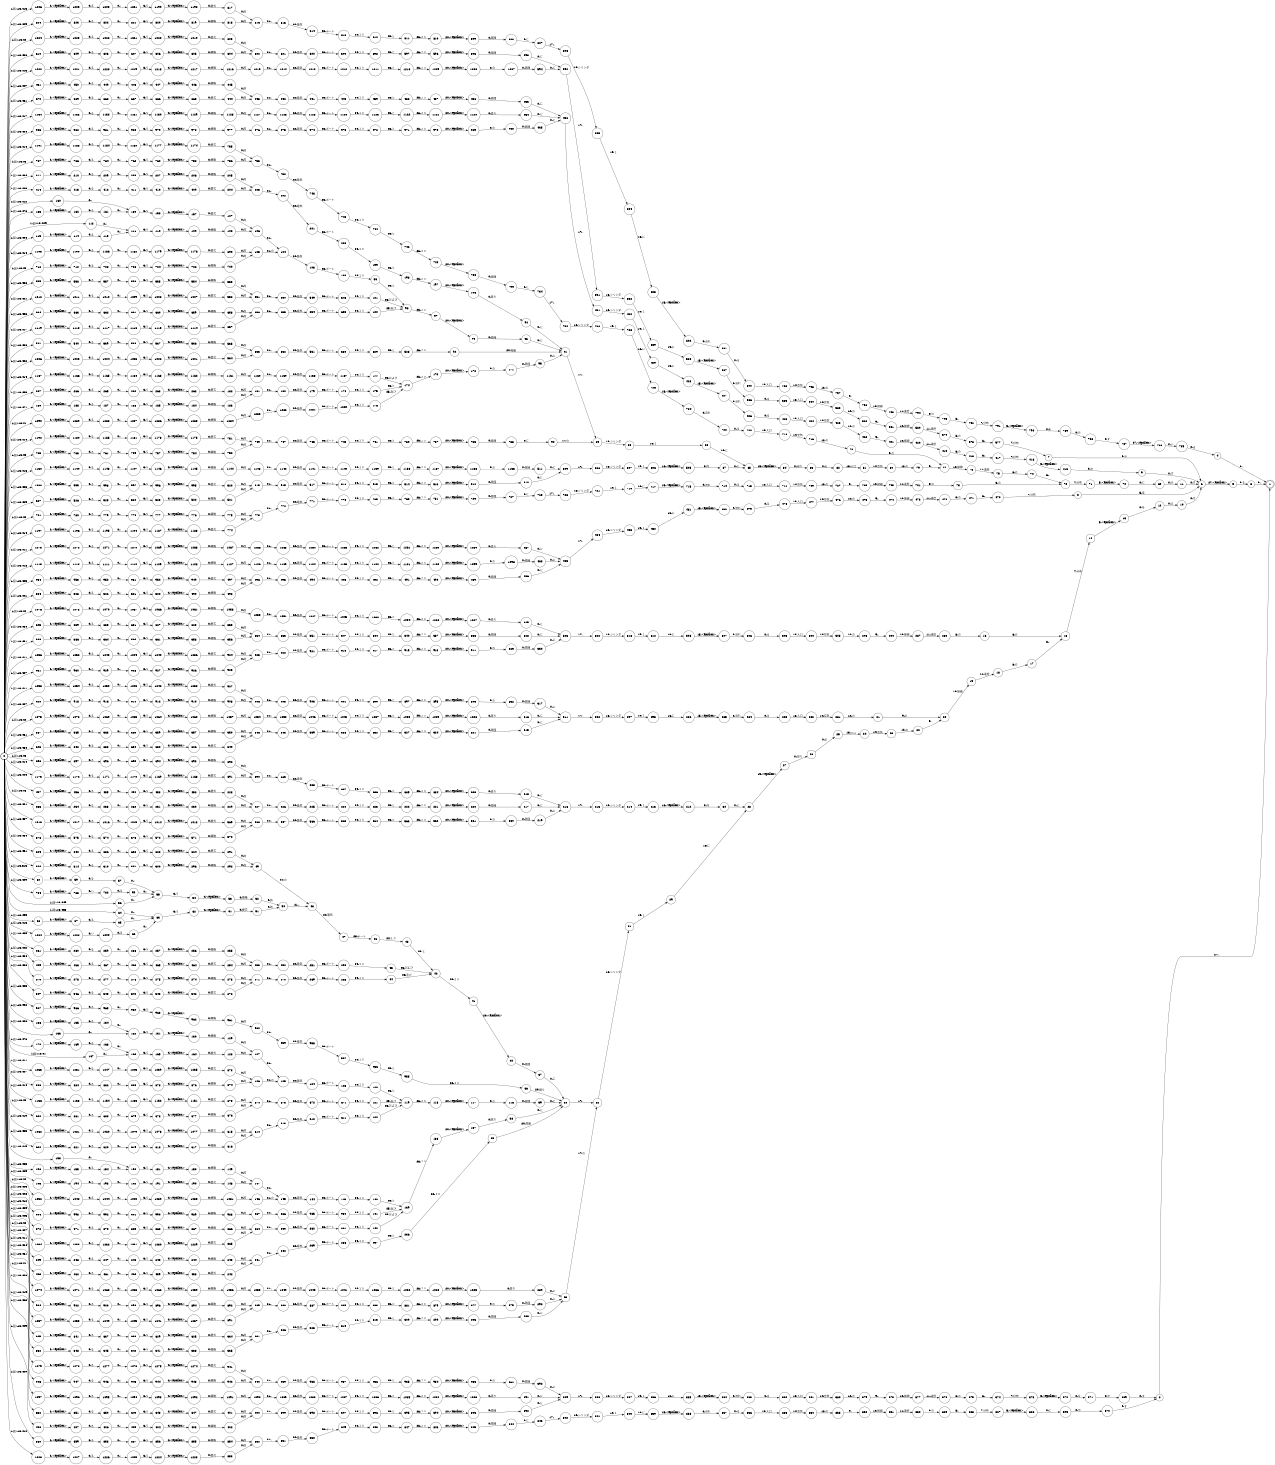 digraph FST {
rankdir = LR;
size = "8.5,11";
label = "";
center = 1;
orientation = Portrait;
ranksep = "0.4";
nodesep = "0.25";
0 [label = "0", shape = circle, style = bold, fontsize = 14]
	0 -> 60 [label = "1:図/-13.515", fontsize = 14];
	0 -> 68 [label = "1:図/-13.499", fontsize = 14];
	0 -> 115 [label = "1:図/-13.494", fontsize = 14];
	0 -> 136 [label = "1:図/-13.492", fontsize = 14];
	0 -> 156 [label = "1:図/-13.485", fontsize = 14];
	0 -> 163 [label = "1:図/-13.478", fontsize = 14];
	0 -> 170 [label = "1:図/-13.476", fontsize = 14];
	0 -> 189 [label = "1:図/-13.471", fontsize = 14];
	0 -> 195 [label = "1:図/-13.469", fontsize = 14];
	0 -> 211 [label = "1:図/-13.464", fontsize = 14];
	0 -> 235 [label = "1:図/-13.46", fontsize = 14];
	0 -> 249 [label = "1:図/-13.459", fontsize = 14];
	0 -> 261 [label = "1:図/-13.459", fontsize = 14];
	0 -> 267 [label = "1:図/-13.455", fontsize = 14];
	0 -> 279 [label = "1:図/-13.454", fontsize = 14];
	0 -> 352 [label = "1:図/-13.451", fontsize = 14];
	0 -> 367 [label = "1:図/-13.451", fontsize = 14];
	0 -> 368 [label = "1:図/-13.451", fontsize = 14];
	0 -> 320 [label = "1:図/-13.451", fontsize = 14];
	0 -> 56 [label = "1:図/-13.449", fontsize = 14];
	0 -> 408 [label = "1:図/-13.449", fontsize = 14];
	0 -> 414 [label = "1:図/-13.448", fontsize = 14];
	0 -> 451 [label = "1:図/-13.447", fontsize = 14];
	0 -> 457 [label = "1:図/-13.444", fontsize = 14];
	0 -> 463 [label = "1:図/-13.443", fontsize = 14];
	0 -> 469 [label = "1:図/-13.442", fontsize = 14];
	0 -> 504 [label = "1:図/-13.441", fontsize = 14];
	0 -> 527 [label = "1:図/-13.439", fontsize = 14];
	0 -> 541 [label = "1:図/-13.438", fontsize = 14];
	0 -> 547 [label = "1:図/-13.438", fontsize = 14];
	0 -> 559 [label = "1:図/-13.438", fontsize = 14];
	0 -> 576 [label = "1:図/-13.437", fontsize = 14];
	0 -> 610 [label = "1:図/-13.436", fontsize = 14];
	0 -> 622 [label = "1:図/-13.435", fontsize = 14];
	0 -> 643 [label = "1:図/-13.434", fontsize = 14];
	0 -> 644 [label = "1:図/-13.434", fontsize = 14];
	0 -> 645 [label = "1:図/-13.434", fontsize = 14];
	0 -> 646 [label = "1:図/-13.434", fontsize = 14];
	0 -> 64 [label = "1:図/-13.433", fontsize = 14];
	0 -> 652 [label = "1:図/-13.433", fontsize = 14];
	0 -> 664 [label = "1:図/-13.433", fontsize = 14];
	0 -> 670 [label = "1:図/-13.431", fontsize = 14];
	0 -> 682 [label = "1:図/-13.43", fontsize = 14];
	0 -> 698 [label = "1:図/-13.43", fontsize = 14];
	0 -> 765 [label = "1:図/-13.43", fontsize = 14];
	0 -> 767 [label = "1:図/-13.43", fontsize = 14];
	0 -> 712 [label = "1:図/-13.43", fontsize = 14];
	0 -> 781 [label = "1:図/-13.43", fontsize = 14];
	0 -> 784 [label = "1:図/-13.429", fontsize = 14];
	0 -> 824 [label = "1:図/-13.429", fontsize = 14];
	0 -> 112 [label = "1:図/-13.429", fontsize = 14];
	0 -> 860 [label = "1:図/-13.429", fontsize = 14];
	0 -> 872 [label = "1:図/-13.428", fontsize = 14];
	0 -> 886 [label = "1:図/-13.427", fontsize = 14];
	0 -> 904 [label = "1:図/-13.427", fontsize = 14];
	0 -> 920 [label = "1:図/-13.427", fontsize = 14];
	0 -> 931 [label = "1:図/-13.427", fontsize = 14];
	0 -> 948 [label = "1:図/-13.426", fontsize = 14];
	0 -> 133 [label = "1:図/-13.426", fontsize = 14];
	0 -> 954 [label = "1:図/-13.425", fontsize = 14];
	0 -> 967 [label = "1:図/-13.425", fontsize = 14];
	0 -> 983 [label = "1:図/-13.424", fontsize = 14];
	0 -> 994 [label = "1:図/-13.423", fontsize = 14];
	0 -> 1000 [label = "1:図/-13.423", fontsize = 14];
	0 -> 1006 [label = "1:図/-13.422", fontsize = 14];
	0 -> 1012 [label = "1:図/-13.421", fontsize = 14];
	0 -> 1018 [label = "1:図/-13.421", fontsize = 14];
	0 -> 1024 [label = "1:図/-13.42", fontsize = 14];
	0 -> 1052 [label = "1:図/-13.42", fontsize = 14];
	0 -> 1074 [label = "1:図/-13.42", fontsize = 14];
	0 -> 1075 [label = "1:図/-13.42", fontsize = 14];
	0 -> 1076 [label = "1:図/-13.42", fontsize = 14];
	0 -> 1082 [label = "1:図/-13.419", fontsize = 14];
	0 -> 1097 [label = "1:図/-13.419", fontsize = 14];
	0 -> 153 [label = "1:図/-13.419", fontsize = 14];
	0 -> 1113 [label = "1:図/-13.418", fontsize = 14];
	0 -> 1119 [label = "1:図/-13.417", fontsize = 14];
	0 -> 1134 [label = "1:図/-13.417", fontsize = 14];
	0 -> 1150 [label = "1:図/-13.416", fontsize = 14];
	0 -> 1156 [label = "1:図/-13.414", fontsize = 14];
	0 -> 1167 [label = "1:図/-13.414", fontsize = 14];
	0 -> 1173 [label = "1:図/-13.414", fontsize = 14];
	0 -> 1191 [label = "1:図/-13.414", fontsize = 14];
	0 -> 1192 [label = "1:図/-13.414", fontsize = 14];
	0 -> 1193 [label = "1:図/-13.414", fontsize = 14];
	0 -> 1197 [label = "1:図/-13.414", fontsize = 14];
	0 -> 1204 [label = "1:図/-13.413", fontsize = 14];
	0 -> 1206 [label = "1:図/-13.413", fontsize = 14];
	0 -> 1222 [label = "1:図/-13.413", fontsize = 14];
	0 -> 160 [label = "1:図/-13.412", fontsize = 14];
	0 -> 1228 [label = "1:図/-13.412", fontsize = 14];
	0 -> 1234 [label = "1:図/-13.412", fontsize = 14];
	0 -> 1255 [label = "1:図/-13.411", fontsize = 14];
	0 -> 1256 [label = "1:図/-13.411", fontsize = 14];
	0 -> 1257 [label = "1:図/-13.411", fontsize = 14];
	0 -> 1258 [label = "1:図/-13.411", fontsize = 14];
	0 -> 1273 [label = "1:図/-13.411", fontsize = 14];
	0 -> 1279 [label = "1:図/-13.41", fontsize = 14];
	0 -> 167 [label = "1:図/-13.41", fontsize = 14];
	0 -> 1290 [label = "1:図/-13.41", fontsize = 14];
1 [label = "1", shape = doublecircle, style = solid, fontsize = 14]
2 [label = "2", shape = circle, style = solid, fontsize = 14]
	2 -> 1 [label = "27:。", fontsize = 14];
3 [label = "3", shape = circle, style = solid, fontsize = 14]
	3 -> 1 [label = "0:。", fontsize = 14];
4 [label = "4", shape = circle, style = solid, fontsize = 14]
	4 -> 1 [label = "0:。", fontsize = 14];
5 [label = "5", shape = circle, style = solid, fontsize = 14]
	5 -> 3 [label = "0:る", fontsize = 14];
6 [label = "6", shape = circle, style = solid, fontsize = 14]
	6 -> 5 [label = "27:<epsilon>", fontsize = 14];
7 [label = "7", shape = circle, style = solid, fontsize = 14]
	7 -> 6 [label = "5:示", fontsize = 14];
8 [label = "8", shape = circle, style = solid, fontsize = 14]
	8 -> 6 [label = "5:は", fontsize = 14];
9 [label = "9", shape = circle, style = solid, fontsize = 14]
	9 -> 6 [label = "0:す", fontsize = 14];
10 [label = "10", shape = circle, style = solid, fontsize = 14]
	10 -> 6 [label = "0:す", fontsize = 14];
11 [label = "11", shape = circle, style = solid, fontsize = 14]
	11 -> 6 [label = "0:す", fontsize = 14];
12 [label = "12", shape = circle, style = solid, fontsize = 14]
	12 -> 10 [label = "0:示", fontsize = 14];
13 [label = "13", shape = circle, style = solid, fontsize = 14]
	13 -> 12 [label = "0:を", fontsize = 14];
14 [label = "14", shape = circle, style = solid, fontsize = 14]
	14 -> 13 [label = "5:<epsilon>", fontsize = 14];
15 [label = "15", shape = circle, style = solid, fontsize = 14]
	15 -> 14 [label = "7:分布", fontsize = 14];
16 [label = "16", shape = circle, style = solid, fontsize = 14]
	16 -> 15 [label = "6:の", fontsize = 14];
17 [label = "17", shape = circle, style = solid, fontsize = 14]
	17 -> 15 [label = "6:、", fontsize = 14];
18 [label = "18", shape = circle, style = solid, fontsize = 14]
	18 -> 17 [label = "8:の", fontsize = 14];
19 [label = "19", shape = circle, style = solid, fontsize = 14]
	19 -> 18 [label = "11:速度", fontsize = 14];
20 [label = "20", shape = circle, style = solid, fontsize = 14]
	20 -> 19 [label = "10:接線", fontsize = 14];
21 [label = "21", shape = circle, style = solid, fontsize = 14]
	21 -> 20 [label = "9:の", fontsize = 14];
22 [label = "22", shape = circle, style = solid, fontsize = 14]
	22 -> 20 [label = "9:、", fontsize = 14];
23 [label = "23", shape = circle, style = solid, fontsize = 14]
	23 -> 22 [label = "12:の", fontsize = 14];
24 [label = "24", shape = circle, style = solid, fontsize = 14]
	24 -> 23 [label = "14:空気", fontsize = 14];
25 [label = "25", shape = circle, style = solid, fontsize = 14]
	25 -> 24 [label = "13:入口", fontsize = 14];
26 [label = "26", shape = circle, style = solid, fontsize = 14]
	26 -> 25 [label = "0:る", fontsize = 14];
27 [label = "27", shape = circle, style = solid, fontsize = 14]
	27 -> 26 [label = "0:流れ", fontsize = 14];
28 [label = "28", shape = circle, style = solid, fontsize = 14]
	28 -> 27 [label = "15:<epsilon>", fontsize = 14];
29 [label = "29", shape = circle, style = solid, fontsize = 14]
	29 -> 28 [label = "16:に", fontsize = 14];
30 [label = "30", shape = circle, style = solid, fontsize = 14]
	30 -> 28 [label = "0:に", fontsize = 14];
31 [label = "31", shape = circle, style = solid, fontsize = 14]
	31 -> 29 [label = "19:１", fontsize = 14];
32 [label = "32", shape = circle, style = solid, fontsize = 14]
	32 -> 31 [label = "18:シリンダ", fontsize = 14];
33 [label = "33", shape = circle, style = solid, fontsize = 14]
	33 -> 32 [label = "17:の", fontsize = 14];
34 [label = "34", shape = circle, style = solid, fontsize = 14]
	34 -> 32 [label = "17:、", fontsize = 14];
35 [label = "35", shape = circle, style = solid, fontsize = 14]
	35 -> 34 [label = "20:周囲", fontsize = 14];
36 [label = "36", shape = circle, style = solid, fontsize = 14]
	36 -> 34 [label = "20:周り", fontsize = 14];
37 [label = "37", shape = circle, style = solid, fontsize = 14]
	37 -> 34 [label = "0:に", fontsize = 14];
38 [label = "38", shape = circle, style = solid, fontsize = 14]
	38 -> 34 [label = "0:に", fontsize = 14];
39 [label = "39", shape = circle, style = solid, fontsize = 14]
	39 -> 34 [label = "0:に", fontsize = 14];
40 [label = "40", shape = circle, style = solid, fontsize = 14]
	40 -> 37 [label = "0:周囲", fontsize = 14];
41 [label = "41", shape = circle, style = solid, fontsize = 14]
	41 -> 40 [label = "20:<epsilon>", fontsize = 14];
42 [label = "42", shape = circle, style = solid, fontsize = 14]
	42 -> 41 [label = "26:２０", fontsize = 14];
43 [label = "43", shape = circle, style = solid, fontsize = 14]
	43 -> 42 [label = "25:と", fontsize = 14];
44 [label = "44", shape = circle, style = solid, fontsize = 14]
	44 -> 42 [label = "25:及び", fontsize = 14];
45 [label = "45", shape = circle, style = solid, fontsize = 14]
	45 -> 42 [label = "25:および", fontsize = 14];
46 [label = "46", shape = circle, style = solid, fontsize = 14]
	46 -> 43 [label = "24:１０", fontsize = 14];
47 [label = "47", shape = circle, style = solid, fontsize = 14]
	47 -> 46 [label = "23:ポート", fontsize = 14];
48 [label = "48", shape = circle, style = solid, fontsize = 14]
	48 -> 47 [label = "22:吸気", fontsize = 14];
49 [label = "49", shape = circle, style = solid, fontsize = 14]
	49 -> 48 [label = "21:の", fontsize = 14];
50 [label = "50", shape = circle, style = solid, fontsize = 14]
	50 -> 48 [label = "21:、", fontsize = 14];
51 [label = "51", shape = circle, style = solid, fontsize = 14]
	51 -> 50 [label = "0:的", fontsize = 14];
52 [label = "52", shape = circle, style = solid, fontsize = 14]
	52 -> 50 [label = "0:的", fontsize = 14];
53 [label = "53", shape = circle, style = solid, fontsize = 14]
	53 -> 52 [label = "0:概略", fontsize = 14];
54 [label = "54", shape = circle, style = solid, fontsize = 14]
	54 -> 53 [label = "4:<epsilon>", fontsize = 14];
55 [label = "55", shape = circle, style = solid, fontsize = 14]
	55 -> 54 [label = "3:５", fontsize = 14];
56 [label = "56", shape = circle, style = solid, fontsize = 14]
	56 -> 55 [label = "2:。", fontsize = 14];
57 [label = "57", shape = circle, style = solid, fontsize = 14]
	57 -> 55 [label = "0:。", fontsize = 14];
58 [label = "58", shape = circle, style = solid, fontsize = 14]
	58 -> 55 [label = "0:。", fontsize = 14];
59 [label = "59", shape = circle, style = solid, fontsize = 14]
	59 -> 57 [label = "0:る", fontsize = 14];
60 [label = "60", shape = circle, style = solid, fontsize = 14]
	60 -> 59 [label = "2:<epsilon>", fontsize = 14];
61 [label = "61", shape = circle, style = solid, fontsize = 14]
	61 -> 51 [label = "0:模式", fontsize = 14];
62 [label = "62", shape = circle, style = solid, fontsize = 14]
	62 -> 61 [label = "4:<epsilon>", fontsize = 14];
63 [label = "63", shape = circle, style = solid, fontsize = 14]
	63 -> 62 [label = "3:５", fontsize = 14];
64 [label = "64", shape = circle, style = solid, fontsize = 14]
	64 -> 63 [label = "2:。", fontsize = 14];
65 [label = "65", shape = circle, style = solid, fontsize = 14]
	65 -> 63 [label = "0:。", fontsize = 14];
66 [label = "66", shape = circle, style = solid, fontsize = 14]
	66 -> 63 [label = "0:。", fontsize = 14];
67 [label = "67", shape = circle, style = solid, fontsize = 14]
	67 -> 65 [label = "0:る", fontsize = 14];
68 [label = "68", shape = circle, style = solid, fontsize = 14]
	68 -> 67 [label = "2:<epsilon>", fontsize = 14];
69 [label = "69", shape = circle, style = solid, fontsize = 14]
	69 -> 11 [label = "0:示", fontsize = 14];
70 [label = "70", shape = circle, style = solid, fontsize = 14]
	70 -> 69 [label = "0:に", fontsize = 14];
71 [label = "71", shape = circle, style = solid, fontsize = 14]
	71 -> 70 [label = "5:<epsilon>", fontsize = 14];
72 [label = "72", shape = circle, style = solid, fontsize = 14]
	72 -> 71 [label = "7:分布", fontsize = 14];
73 [label = "73", shape = circle, style = solid, fontsize = 14]
	73 -> 72 [label = "6:の", fontsize = 14];
74 [label = "74", shape = circle, style = solid, fontsize = 14]
	74 -> 72 [label = "6:、", fontsize = 14];
75 [label = "75", shape = circle, style = solid, fontsize = 14]
	75 -> 74 [label = "8:の", fontsize = 14];
76 [label = "76", shape = circle, style = solid, fontsize = 14]
	76 -> 75 [label = "11:速度", fontsize = 14];
77 [label = "77", shape = circle, style = solid, fontsize = 14]
	77 -> 76 [label = "10:接線", fontsize = 14];
78 [label = "78", shape = circle, style = solid, fontsize = 14]
	78 -> 77 [label = "9:の", fontsize = 14];
79 [label = "79", shape = circle, style = solid, fontsize = 14]
	79 -> 77 [label = "9:、", fontsize = 14];
80 [label = "80", shape = circle, style = solid, fontsize = 14]
	80 -> 79 [label = "12:の", fontsize = 14];
81 [label = "81", shape = circle, style = solid, fontsize = 14]
	81 -> 80 [label = "14:空気", fontsize = 14];
82 [label = "82", shape = circle, style = solid, fontsize = 14]
	82 -> 81 [label = "13:入口", fontsize = 14];
83 [label = "83", shape = circle, style = solid, fontsize = 14]
	83 -> 82 [label = "0:る", fontsize = 14];
84 [label = "84", shape = circle, style = solid, fontsize = 14]
	84 -> 83 [label = "0:流れ", fontsize = 14];
85 [label = "85", shape = circle, style = solid, fontsize = 14]
	85 -> 84 [label = "15:<epsilon>", fontsize = 14];
86 [label = "86", shape = circle, style = solid, fontsize = 14]
	86 -> 85 [label = "16:に", fontsize = 14];
87 [label = "87", shape = circle, style = solid, fontsize = 14]
	87 -> 85 [label = "0:に", fontsize = 14];
88 [label = "88", shape = circle, style = solid, fontsize = 14]
	88 -> 86 [label = "19:１", fontsize = 14];
89 [label = "89", shape = circle, style = solid, fontsize = 14]
	89 -> 88 [label = "18:シリンダ", fontsize = 14];
90 [label = "90", shape = circle, style = solid, fontsize = 14]
	90 -> 89 [label = "17:の", fontsize = 14];
91 [label = "91", shape = circle, style = solid, fontsize = 14]
	91 -> 89 [label = "17:、", fontsize = 14];
92 [label = "92", shape = circle, style = solid, fontsize = 14]
	92 -> 91 [label = "20:周囲", fontsize = 14];
93 [label = "93", shape = circle, style = solid, fontsize = 14]
	93 -> 91 [label = "0:に", fontsize = 14];
94 [label = "94", shape = circle, style = solid, fontsize = 14]
	94 -> 91 [label = "0:に", fontsize = 14];
95 [label = "95", shape = circle, style = solid, fontsize = 14]
	95 -> 91 [label = "0:に", fontsize = 14];
96 [label = "96", shape = circle, style = solid, fontsize = 14]
	96 -> 93 [label = "0:周囲", fontsize = 14];
97 [label = "97", shape = circle, style = solid, fontsize = 14]
	97 -> 96 [label = "20:<epsilon>", fontsize = 14];
98 [label = "98", shape = circle, style = solid, fontsize = 14]
	98 -> 97 [label = "26:２０", fontsize = 14];
99 [label = "99", shape = circle, style = solid, fontsize = 14]
	99 -> 98 [label = "25:と", fontsize = 14];
100 [label = "100", shape = circle, style = solid, fontsize = 14]
	100 -> 98 [label = "25:及び", fontsize = 14];
101 [label = "101", shape = circle, style = solid, fontsize = 14]
	101 -> 98 [label = "25:および", fontsize = 14];
102 [label = "102", shape = circle, style = solid, fontsize = 14]
	102 -> 99 [label = "24:１０", fontsize = 14];
103 [label = "103", shape = circle, style = solid, fontsize = 14]
	103 -> 102 [label = "23:ポート", fontsize = 14];
104 [label = "104", shape = circle, style = solid, fontsize = 14]
	104 -> 103 [label = "22:吸気", fontsize = 14];
105 [label = "105", shape = circle, style = solid, fontsize = 14]
	105 -> 104 [label = "21:の", fontsize = 14];
106 [label = "106", shape = circle, style = solid, fontsize = 14]
	106 -> 104 [label = "21:、", fontsize = 14];
107 [label = "107", shape = circle, style = solid, fontsize = 14]
	107 -> 106 [label = "0:的", fontsize = 14];
108 [label = "108", shape = circle, style = solid, fontsize = 14]
	108 -> 106 [label = "0:的", fontsize = 14];
109 [label = "109", shape = circle, style = solid, fontsize = 14]
	109 -> 108 [label = "0:概略", fontsize = 14];
110 [label = "110", shape = circle, style = solid, fontsize = 14]
	110 -> 109 [label = "4:<epsilon>", fontsize = 14];
111 [label = "111", shape = circle, style = solid, fontsize = 14]
	111 -> 110 [label = "3:５", fontsize = 14];
112 [label = "112", shape = circle, style = solid, fontsize = 14]
	112 -> 111 [label = "2:。", fontsize = 14];
113 [label = "113", shape = circle, style = solid, fontsize = 14]
	113 -> 111 [label = "0:。", fontsize = 14];
114 [label = "114", shape = circle, style = solid, fontsize = 14]
	114 -> 113 [label = "0:る", fontsize = 14];
115 [label = "115", shape = circle, style = solid, fontsize = 14]
	115 -> 114 [label = "2:<epsilon>", fontsize = 14];
116 [label = "116", shape = circle, style = solid, fontsize = 14]
	116 -> 39 [label = "0:周囲", fontsize = 14];
117 [label = "117", shape = circle, style = solid, fontsize = 14]
	117 -> 116 [label = "0:の", fontsize = 14];
118 [label = "118", shape = circle, style = solid, fontsize = 14]
	118 -> 117 [label = "20:<epsilon>", fontsize = 14];
119 [label = "119", shape = circle, style = solid, fontsize = 14]
	119 -> 118 [label = "26:２０", fontsize = 14];
120 [label = "120", shape = circle, style = solid, fontsize = 14]
	120 -> 119 [label = "25:と", fontsize = 14];
121 [label = "121", shape = circle, style = solid, fontsize = 14]
	121 -> 119 [label = "25:及び", fontsize = 14];
122 [label = "122", shape = circle, style = solid, fontsize = 14]
	122 -> 119 [label = "25:および", fontsize = 14];
123 [label = "123", shape = circle, style = solid, fontsize = 14]
	123 -> 120 [label = "24:１０", fontsize = 14];
124 [label = "124", shape = circle, style = solid, fontsize = 14]
	124 -> 123 [label = "23:ポート", fontsize = 14];
125 [label = "125", shape = circle, style = solid, fontsize = 14]
	125 -> 124 [label = "22:吸気", fontsize = 14];
126 [label = "126", shape = circle, style = solid, fontsize = 14]
	126 -> 125 [label = "21:の", fontsize = 14];
127 [label = "127", shape = circle, style = solid, fontsize = 14]
	127 -> 125 [label = "21:、", fontsize = 14];
128 [label = "128", shape = circle, style = solid, fontsize = 14]
	128 -> 127 [label = "0:的", fontsize = 14];
129 [label = "129", shape = circle, style = solid, fontsize = 14]
	129 -> 127 [label = "0:的", fontsize = 14];
130 [label = "130", shape = circle, style = solid, fontsize = 14]
	130 -> 129 [label = "0:概略", fontsize = 14];
131 [label = "131", shape = circle, style = solid, fontsize = 14]
	131 -> 130 [label = "4:<epsilon>", fontsize = 14];
132 [label = "132", shape = circle, style = solid, fontsize = 14]
	132 -> 131 [label = "3:５", fontsize = 14];
133 [label = "133", shape = circle, style = solid, fontsize = 14]
	133 -> 132 [label = "2:。", fontsize = 14];
134 [label = "134", shape = circle, style = solid, fontsize = 14]
	134 -> 132 [label = "0:。", fontsize = 14];
135 [label = "135", shape = circle, style = solid, fontsize = 14]
	135 -> 134 [label = "0:る", fontsize = 14];
136 [label = "136", shape = circle, style = solid, fontsize = 14]
	136 -> 135 [label = "2:<epsilon>", fontsize = 14];
137 [label = "137", shape = circle, style = solid, fontsize = 14]
	137 -> 38 [label = "0:周り", fontsize = 14];
138 [label = "138", shape = circle, style = solid, fontsize = 14]
	138 -> 137 [label = "20:<epsilon>", fontsize = 14];
139 [label = "139", shape = circle, style = solid, fontsize = 14]
	139 -> 138 [label = "26:２０", fontsize = 14];
140 [label = "140", shape = circle, style = solid, fontsize = 14]
	140 -> 139 [label = "25:と", fontsize = 14];
141 [label = "141", shape = circle, style = solid, fontsize = 14]
	141 -> 139 [label = "25:及び", fontsize = 14];
142 [label = "142", shape = circle, style = solid, fontsize = 14]
	142 -> 139 [label = "25:および", fontsize = 14];
143 [label = "143", shape = circle, style = solid, fontsize = 14]
	143 -> 140 [label = "24:１０", fontsize = 14];
144 [label = "144", shape = circle, style = solid, fontsize = 14]
	144 -> 143 [label = "23:ポート", fontsize = 14];
145 [label = "145", shape = circle, style = solid, fontsize = 14]
	145 -> 144 [label = "22:吸気", fontsize = 14];
146 [label = "146", shape = circle, style = solid, fontsize = 14]
	146 -> 145 [label = "21:の", fontsize = 14];
147 [label = "147", shape = circle, style = solid, fontsize = 14]
	147 -> 145 [label = "21:、", fontsize = 14];
148 [label = "148", shape = circle, style = solid, fontsize = 14]
	148 -> 147 [label = "0:的", fontsize = 14];
149 [label = "149", shape = circle, style = solid, fontsize = 14]
	149 -> 147 [label = "0:的", fontsize = 14];
150 [label = "150", shape = circle, style = solid, fontsize = 14]
	150 -> 149 [label = "0:概略", fontsize = 14];
151 [label = "151", shape = circle, style = solid, fontsize = 14]
	151 -> 150 [label = "4:<epsilon>", fontsize = 14];
152 [label = "152", shape = circle, style = solid, fontsize = 14]
	152 -> 151 [label = "3:５", fontsize = 14];
153 [label = "153", shape = circle, style = solid, fontsize = 14]
	153 -> 152 [label = "2:。", fontsize = 14];
154 [label = "154", shape = circle, style = solid, fontsize = 14]
	154 -> 152 [label = "0:。", fontsize = 14];
155 [label = "155", shape = circle, style = solid, fontsize = 14]
	155 -> 154 [label = "0:る", fontsize = 14];
156 [label = "156", shape = circle, style = solid, fontsize = 14]
	156 -> 155 [label = "2:<epsilon>", fontsize = 14];
157 [label = "157", shape = circle, style = solid, fontsize = 14]
	157 -> 107 [label = "0:模式", fontsize = 14];
158 [label = "158", shape = circle, style = solid, fontsize = 14]
	158 -> 157 [label = "4:<epsilon>", fontsize = 14];
159 [label = "159", shape = circle, style = solid, fontsize = 14]
	159 -> 158 [label = "3:５", fontsize = 14];
160 [label = "160", shape = circle, style = solid, fontsize = 14]
	160 -> 159 [label = "2:。", fontsize = 14];
161 [label = "161", shape = circle, style = solid, fontsize = 14]
	161 -> 159 [label = "0:。", fontsize = 14];
162 [label = "162", shape = circle, style = solid, fontsize = 14]
	162 -> 161 [label = "0:る", fontsize = 14];
163 [label = "163", shape = circle, style = solid, fontsize = 14]
	163 -> 162 [label = "2:<epsilon>", fontsize = 14];
164 [label = "164", shape = circle, style = solid, fontsize = 14]
	164 -> 128 [label = "0:模式", fontsize = 14];
165 [label = "165", shape = circle, style = solid, fontsize = 14]
	165 -> 164 [label = "4:<epsilon>", fontsize = 14];
166 [label = "166", shape = circle, style = solid, fontsize = 14]
	166 -> 165 [label = "3:５", fontsize = 14];
167 [label = "167", shape = circle, style = solid, fontsize = 14]
	167 -> 166 [label = "2:。", fontsize = 14];
168 [label = "168", shape = circle, style = solid, fontsize = 14]
	168 -> 166 [label = "0:。", fontsize = 14];
169 [label = "169", shape = circle, style = solid, fontsize = 14]
	169 -> 168 [label = "0:る", fontsize = 14];
170 [label = "170", shape = circle, style = solid, fontsize = 14]
	170 -> 169 [label = "2:<epsilon>", fontsize = 14];
171 [label = "171", shape = circle, style = solid, fontsize = 14]
	171 -> 95 [label = "0:周囲", fontsize = 14];
172 [label = "172", shape = circle, style = solid, fontsize = 14]
	172 -> 171 [label = "0:の", fontsize = 14];
173 [label = "173", shape = circle, style = solid, fontsize = 14]
	173 -> 172 [label = "20:<epsilon>", fontsize = 14];
174 [label = "174", shape = circle, style = solid, fontsize = 14]
	174 -> 173 [label = "26:２０", fontsize = 14];
175 [label = "175", shape = circle, style = solid, fontsize = 14]
	175 -> 174 [label = "25:と", fontsize = 14];
176 [label = "176", shape = circle, style = solid, fontsize = 14]
	176 -> 174 [label = "25:及び", fontsize = 14];
177 [label = "177", shape = circle, style = solid, fontsize = 14]
	177 -> 174 [label = "25:および", fontsize = 14];
178 [label = "178", shape = circle, style = solid, fontsize = 14]
	178 -> 175 [label = "24:１０", fontsize = 14];
179 [label = "179", shape = circle, style = solid, fontsize = 14]
	179 -> 178 [label = "23:ポート", fontsize = 14];
180 [label = "180", shape = circle, style = solid, fontsize = 14]
	180 -> 179 [label = "22:吸気", fontsize = 14];
181 [label = "181", shape = circle, style = solid, fontsize = 14]
	181 -> 180 [label = "21:、", fontsize = 14];
182 [label = "182", shape = circle, style = solid, fontsize = 14]
	182 -> 181 [label = "0:的", fontsize = 14];
183 [label = "183", shape = circle, style = solid, fontsize = 14]
	183 -> 181 [label = "0:的", fontsize = 14];
184 [label = "184", shape = circle, style = solid, fontsize = 14]
	184 -> 183 [label = "0:概略", fontsize = 14];
185 [label = "185", shape = circle, style = solid, fontsize = 14]
	185 -> 184 [label = "4:<epsilon>", fontsize = 14];
186 [label = "186", shape = circle, style = solid, fontsize = 14]
	186 -> 185 [label = "3:５", fontsize = 14];
187 [label = "187", shape = circle, style = solid, fontsize = 14]
	187 -> 186 [label = "0:。", fontsize = 14];
188 [label = "188", shape = circle, style = solid, fontsize = 14]
	188 -> 187 [label = "0:る", fontsize = 14];
189 [label = "189", shape = circle, style = solid, fontsize = 14]
	189 -> 188 [label = "2:<epsilon>", fontsize = 14];
190 [label = "190", shape = circle, style = solid, fontsize = 14]
	190 -> 148 [label = "0:模式", fontsize = 14];
191 [label = "191", shape = circle, style = solid, fontsize = 14]
	191 -> 190 [label = "4:<epsilon>", fontsize = 14];
192 [label = "192", shape = circle, style = solid, fontsize = 14]
	192 -> 191 [label = "3:５", fontsize = 14];
193 [label = "193", shape = circle, style = solid, fontsize = 14]
	193 -> 192 [label = "0:。", fontsize = 14];
194 [label = "194", shape = circle, style = solid, fontsize = 14]
	194 -> 193 [label = "0:る", fontsize = 14];
195 [label = "195", shape = circle, style = solid, fontsize = 14]
	195 -> 194 [label = "2:<epsilon>", fontsize = 14];
196 [label = "196", shape = circle, style = solid, fontsize = 14]
	196 -> 94 [label = "0:周り", fontsize = 14];
197 [label = "197", shape = circle, style = solid, fontsize = 14]
	197 -> 196 [label = "20:<epsilon>", fontsize = 14];
198 [label = "198", shape = circle, style = solid, fontsize = 14]
	198 -> 197 [label = "26:２０", fontsize = 14];
199 [label = "199", shape = circle, style = solid, fontsize = 14]
	199 -> 198 [label = "25:と", fontsize = 14];
200 [label = "200", shape = circle, style = solid, fontsize = 14]
	200 -> 199 [label = "24:１０", fontsize = 14];
201 [label = "201", shape = circle, style = solid, fontsize = 14]
	201 -> 200 [label = "23:ポート", fontsize = 14];
202 [label = "202", shape = circle, style = solid, fontsize = 14]
	202 -> 201 [label = "22:吸気", fontsize = 14];
203 [label = "203", shape = circle, style = solid, fontsize = 14]
	203 -> 202 [label = "21:、", fontsize = 14];
204 [label = "204", shape = circle, style = solid, fontsize = 14]
	204 -> 203 [label = "0:的", fontsize = 14];
205 [label = "205", shape = circle, style = solid, fontsize = 14]
	205 -> 203 [label = "0:的", fontsize = 14];
206 [label = "206", shape = circle, style = solid, fontsize = 14]
	206 -> 205 [label = "0:概略", fontsize = 14];
207 [label = "207", shape = circle, style = solid, fontsize = 14]
	207 -> 206 [label = "4:<epsilon>", fontsize = 14];
208 [label = "208", shape = circle, style = solid, fontsize = 14]
	208 -> 207 [label = "3:５", fontsize = 14];
209 [label = "209", shape = circle, style = solid, fontsize = 14]
	209 -> 208 [label = "0:。", fontsize = 14];
210 [label = "210", shape = circle, style = solid, fontsize = 14]
	210 -> 209 [label = "0:る", fontsize = 14];
211 [label = "211", shape = circle, style = solid, fontsize = 14]
	211 -> 210 [label = "2:<epsilon>", fontsize = 14];
212 [label = "212", shape = circle, style = solid, fontsize = 14]
	212 -> 30 [label = "0:内", fontsize = 14];
213 [label = "213", shape = circle, style = solid, fontsize = 14]
	213 -> 212 [label = "16:<epsilon>", fontsize = 14];
214 [label = "214", shape = circle, style = solid, fontsize = 14]
	214 -> 213 [label = "19:１", fontsize = 14];
215 [label = "215", shape = circle, style = solid, fontsize = 14]
	215 -> 214 [label = "18:シリンダ", fontsize = 14];
216 [label = "216", shape = circle, style = solid, fontsize = 14]
	216 -> 215 [label = "17:、", fontsize = 14];
217 [label = "217", shape = circle, style = solid, fontsize = 14]
	217 -> 216 [label = "0:に", fontsize = 14];
218 [label = "218", shape = circle, style = solid, fontsize = 14]
	218 -> 216 [label = "0:に", fontsize = 14];
219 [label = "219", shape = circle, style = solid, fontsize = 14]
	219 -> 216 [label = "0:に", fontsize = 14];
220 [label = "220", shape = circle, style = solid, fontsize = 14]
	220 -> 217 [label = "0:周囲", fontsize = 14];
221 [label = "221", shape = circle, style = solid, fontsize = 14]
	221 -> 220 [label = "20:<epsilon>", fontsize = 14];
222 [label = "222", shape = circle, style = solid, fontsize = 14]
	222 -> 221 [label = "26:２０", fontsize = 14];
223 [label = "223", shape = circle, style = solid, fontsize = 14]
	223 -> 222 [label = "25:と", fontsize = 14];
224 [label = "224", shape = circle, style = solid, fontsize = 14]
	224 -> 223 [label = "24:１０", fontsize = 14];
225 [label = "225", shape = circle, style = solid, fontsize = 14]
	225 -> 224 [label = "23:ポート", fontsize = 14];
226 [label = "226", shape = circle, style = solid, fontsize = 14]
	226 -> 225 [label = "22:吸気", fontsize = 14];
227 [label = "227", shape = circle, style = solid, fontsize = 14]
	227 -> 226 [label = "21:、", fontsize = 14];
228 [label = "228", shape = circle, style = solid, fontsize = 14]
	228 -> 227 [label = "0:的", fontsize = 14];
229 [label = "229", shape = circle, style = solid, fontsize = 14]
	229 -> 227 [label = "0:的", fontsize = 14];
230 [label = "230", shape = circle, style = solid, fontsize = 14]
	230 -> 229 [label = "0:概略", fontsize = 14];
231 [label = "231", shape = circle, style = solid, fontsize = 14]
	231 -> 230 [label = "4:<epsilon>", fontsize = 14];
232 [label = "232", shape = circle, style = solid, fontsize = 14]
	232 -> 231 [label = "3:５", fontsize = 14];
233 [label = "233", shape = circle, style = solid, fontsize = 14]
	233 -> 232 [label = "0:。", fontsize = 14];
234 [label = "234", shape = circle, style = solid, fontsize = 14]
	234 -> 233 [label = "0:る", fontsize = 14];
235 [label = "235", shape = circle, style = solid, fontsize = 14]
	235 -> 234 [label = "2:<epsilon>", fontsize = 14];
236 [label = "236", shape = circle, style = solid, fontsize = 14]
	236 -> 35 [label = "26:２０", fontsize = 14];
237 [label = "237", shape = circle, style = solid, fontsize = 14]
	237 -> 236 [label = "25:と", fontsize = 14];
238 [label = "238", shape = circle, style = solid, fontsize = 14]
	238 -> 237 [label = "24:１０", fontsize = 14];
239 [label = "239", shape = circle, style = solid, fontsize = 14]
	239 -> 238 [label = "23:ポート", fontsize = 14];
240 [label = "240", shape = circle, style = solid, fontsize = 14]
	240 -> 239 [label = "22:吸気", fontsize = 14];
241 [label = "241", shape = circle, style = solid, fontsize = 14]
	241 -> 240 [label = "21:、", fontsize = 14];
242 [label = "242", shape = circle, style = solid, fontsize = 14]
	242 -> 241 [label = "0:的", fontsize = 14];
243 [label = "243", shape = circle, style = solid, fontsize = 14]
	243 -> 241 [label = "0:的", fontsize = 14];
244 [label = "244", shape = circle, style = solid, fontsize = 14]
	244 -> 243 [label = "0:概略", fontsize = 14];
245 [label = "245", shape = circle, style = solid, fontsize = 14]
	245 -> 244 [label = "4:<epsilon>", fontsize = 14];
246 [label = "246", shape = circle, style = solid, fontsize = 14]
	246 -> 245 [label = "3:５", fontsize = 14];
247 [label = "247", shape = circle, style = solid, fontsize = 14]
	247 -> 246 [label = "0:。", fontsize = 14];
248 [label = "248", shape = circle, style = solid, fontsize = 14]
	248 -> 247 [label = "0:る", fontsize = 14];
249 [label = "249", shape = circle, style = solid, fontsize = 14]
	249 -> 248 [label = "2:<epsilon>", fontsize = 14];
250 [label = "250", shape = circle, style = solid, fontsize = 14]
	250 -> 45 [label = "24:１０", fontsize = 14];
251 [label = "251", shape = circle, style = solid, fontsize = 14]
	251 -> 250 [label = "23:ポート", fontsize = 14];
252 [label = "252", shape = circle, style = solid, fontsize = 14]
	252 -> 251 [label = "22:吸気", fontsize = 14];
253 [label = "253", shape = circle, style = solid, fontsize = 14]
	253 -> 252 [label = "21:、", fontsize = 14];
254 [label = "254", shape = circle, style = solid, fontsize = 14]
	254 -> 253 [label = "0:的", fontsize = 14];
255 [label = "255", shape = circle, style = solid, fontsize = 14]
	255 -> 253 [label = "0:的", fontsize = 14];
256 [label = "256", shape = circle, style = solid, fontsize = 14]
	256 -> 255 [label = "0:概略", fontsize = 14];
257 [label = "257", shape = circle, style = solid, fontsize = 14]
	257 -> 256 [label = "4:<epsilon>", fontsize = 14];
258 [label = "258", shape = circle, style = solid, fontsize = 14]
	258 -> 257 [label = "3:５", fontsize = 14];
259 [label = "259", shape = circle, style = solid, fontsize = 14]
	259 -> 258 [label = "0:。", fontsize = 14];
260 [label = "260", shape = circle, style = solid, fontsize = 14]
	260 -> 259 [label = "0:る", fontsize = 14];
261 [label = "261", shape = circle, style = solid, fontsize = 14]
	261 -> 260 [label = "2:<epsilon>", fontsize = 14];
262 [label = "262", shape = circle, style = solid, fontsize = 14]
	262 -> 182 [label = "0:模式", fontsize = 14];
263 [label = "263", shape = circle, style = solid, fontsize = 14]
	263 -> 262 [label = "4:<epsilon>", fontsize = 14];
264 [label = "264", shape = circle, style = solid, fontsize = 14]
	264 -> 263 [label = "3:５", fontsize = 14];
265 [label = "265", shape = circle, style = solid, fontsize = 14]
	265 -> 264 [label = "0:。", fontsize = 14];
266 [label = "266", shape = circle, style = solid, fontsize = 14]
	266 -> 265 [label = "0:る", fontsize = 14];
267 [label = "267", shape = circle, style = solid, fontsize = 14]
	267 -> 266 [label = "2:<epsilon>", fontsize = 14];
268 [label = "268", shape = circle, style = solid, fontsize = 14]
	268 -> 44 [label = "24:１０", fontsize = 14];
269 [label = "269", shape = circle, style = solid, fontsize = 14]
	269 -> 268 [label = "23:ポート", fontsize = 14];
270 [label = "270", shape = circle, style = solid, fontsize = 14]
	270 -> 269 [label = "22:吸気", fontsize = 14];
271 [label = "271", shape = circle, style = solid, fontsize = 14]
	271 -> 270 [label = "21:、", fontsize = 14];
272 [label = "272", shape = circle, style = solid, fontsize = 14]
	272 -> 271 [label = "0:的", fontsize = 14];
273 [label = "273", shape = circle, style = solid, fontsize = 14]
	273 -> 271 [label = "0:的", fontsize = 14];
274 [label = "274", shape = circle, style = solid, fontsize = 14]
	274 -> 273 [label = "0:概略", fontsize = 14];
275 [label = "275", shape = circle, style = solid, fontsize = 14]
	275 -> 274 [label = "4:<epsilon>", fontsize = 14];
276 [label = "276", shape = circle, style = solid, fontsize = 14]
	276 -> 275 [label = "3:５", fontsize = 14];
277 [label = "277", shape = circle, style = solid, fontsize = 14]
	277 -> 276 [label = "0:。", fontsize = 14];
278 [label = "278", shape = circle, style = solid, fontsize = 14]
	278 -> 277 [label = "0:る", fontsize = 14];
279 [label = "279", shape = circle, style = solid, fontsize = 14]
	279 -> 278 [label = "2:<epsilon>", fontsize = 14];
280 [label = "280", shape = circle, style = solid, fontsize = 14]
	280 -> 16 [label = "8:の", fontsize = 14];
281 [label = "281", shape = circle, style = solid, fontsize = 14]
	281 -> 21 [label = "12:の", fontsize = 14];
282 [label = "282", shape = circle, style = solid, fontsize = 14]
	282 -> 281 [label = "14:空気", fontsize = 14];
283 [label = "283", shape = circle, style = solid, fontsize = 14]
	283 -> 282 [label = "13:入口", fontsize = 14];
284 [label = "284", shape = circle, style = solid, fontsize = 14]
	284 -> 283 [label = "0:る", fontsize = 14];
285 [label = "285", shape = circle, style = solid, fontsize = 14]
	285 -> 284 [label = "0:流れ", fontsize = 14];
286 [label = "286", shape = circle, style = solid, fontsize = 14]
	286 -> 285 [label = "15:<epsilon>", fontsize = 14];
287 [label = "287", shape = circle, style = solid, fontsize = 14]
	287 -> 280 [label = "11:速度", fontsize = 14];
288 [label = "288", shape = circle, style = solid, fontsize = 14]
	288 -> 33 [label = "0:に", fontsize = 14];
289 [label = "289", shape = circle, style = solid, fontsize = 14]
	289 -> 33 [label = "0:に", fontsize = 14];
290 [label = "290", shape = circle, style = solid, fontsize = 14]
	290 -> 33 [label = "0:に", fontsize = 14];
291 [label = "291", shape = circle, style = solid, fontsize = 14]
	291 -> 49 [label = "0:的", fontsize = 14];
292 [label = "292", shape = circle, style = solid, fontsize = 14]
	292 -> 49 [label = "0:的", fontsize = 14];
293 [label = "293", shape = circle, style = solid, fontsize = 14]
	293 -> 286 [label = "16:に", fontsize = 14];
294 [label = "294", shape = circle, style = solid, fontsize = 14]
	294 -> 287 [label = "10:接線", fontsize = 14];
295 [label = "295", shape = circle, style = solid, fontsize = 14]
	295 -> 288 [label = "0:周囲", fontsize = 14];
296 [label = "296", shape = circle, style = solid, fontsize = 14]
	296 -> 292 [label = "0:概略", fontsize = 14];
297 [label = "297", shape = circle, style = solid, fontsize = 14]
	297 -> 293 [label = "19:１", fontsize = 14];
298 [label = "298", shape = circle, style = solid, fontsize = 14]
	298 -> 294 [label = "9:、", fontsize = 14];
299 [label = "299", shape = circle, style = solid, fontsize = 14]
	299 -> 295 [label = "20:<epsilon>", fontsize = 14];
300 [label = "300", shape = circle, style = solid, fontsize = 14]
	300 -> 296 [label = "4:<epsilon>", fontsize = 14];
301 [label = "301", shape = circle, style = solid, fontsize = 14]
	301 -> 300 [label = "3:５", fontsize = 14];
302 [label = "302", shape = circle, style = solid, fontsize = 14]
	302 -> 297 [label = "18:シリンダ", fontsize = 14];
303 [label = "303", shape = circle, style = solid, fontsize = 14]
	303 -> 298 [label = "12:の", fontsize = 14];
304 [label = "304", shape = circle, style = solid, fontsize = 14]
	304 -> 303 [label = "14:空気", fontsize = 14];
305 [label = "305", shape = circle, style = solid, fontsize = 14]
	305 -> 304 [label = "13:入口", fontsize = 14];
306 [label = "306", shape = circle, style = solid, fontsize = 14]
	306 -> 305 [label = "0:る", fontsize = 14];
307 [label = "307", shape = circle, style = solid, fontsize = 14]
	307 -> 306 [label = "0:流れ", fontsize = 14];
308 [label = "308", shape = circle, style = solid, fontsize = 14]
	308 -> 307 [label = "15:<epsilon>", fontsize = 14];
309 [label = "309", shape = circle, style = solid, fontsize = 14]
	309 -> 299 [label = "26:２０", fontsize = 14];
310 [label = "310", shape = circle, style = solid, fontsize = 14]
	310 -> 301 [label = "0:。", fontsize = 14];
311 [label = "311", shape = circle, style = solid, fontsize = 14]
	311 -> 302 [label = "17:、", fontsize = 14];
312 [label = "312", shape = circle, style = solid, fontsize = 14]
	312 -> 308 [label = "16:に", fontsize = 14];
313 [label = "313", shape = circle, style = solid, fontsize = 14]
	313 -> 309 [label = "25:と", fontsize = 14];
314 [label = "314", shape = circle, style = solid, fontsize = 14]
	314 -> 310 [label = "0:る", fontsize = 14];
315 [label = "315", shape = circle, style = solid, fontsize = 14]
	315 -> 311 [label = "0:に", fontsize = 14];
316 [label = "316", shape = circle, style = solid, fontsize = 14]
	316 -> 311 [label = "0:に", fontsize = 14];
317 [label = "317", shape = circle, style = solid, fontsize = 14]
	317 -> 311 [label = "0:に", fontsize = 14];
318 [label = "318", shape = circle, style = solid, fontsize = 14]
	318 -> 312 [label = "19:１", fontsize = 14];
319 [label = "319", shape = circle, style = solid, fontsize = 14]
	319 -> 313 [label = "24:１０", fontsize = 14];
320 [label = "320", shape = circle, style = solid, fontsize = 14]
	320 -> 314 [label = "2:<epsilon>", fontsize = 14];
321 [label = "321", shape = circle, style = solid, fontsize = 14]
	321 -> 315 [label = "0:周囲", fontsize = 14];
322 [label = "322", shape = circle, style = solid, fontsize = 14]
	322 -> 318 [label = "18:シリンダ", fontsize = 14];
323 [label = "323", shape = circle, style = solid, fontsize = 14]
	323 -> 319 [label = "23:ポート", fontsize = 14];
324 [label = "324", shape = circle, style = solid, fontsize = 14]
	324 -> 321 [label = "20:<epsilon>", fontsize = 14];
325 [label = "325", shape = circle, style = solid, fontsize = 14]
	325 -> 322 [label = "17:、", fontsize = 14];
326 [label = "326", shape = circle, style = solid, fontsize = 14]
	326 -> 323 [label = "22:吸気", fontsize = 14];
327 [label = "327", shape = circle, style = solid, fontsize = 14]
	327 -> 324 [label = "26:２０", fontsize = 14];
328 [label = "328", shape = circle, style = solid, fontsize = 14]
	328 -> 325 [label = "0:に", fontsize = 14];
329 [label = "329", shape = circle, style = solid, fontsize = 14]
	329 -> 325 [label = "0:に", fontsize = 14];
330 [label = "330", shape = circle, style = solid, fontsize = 14]
	330 -> 325 [label = "0:に", fontsize = 14];
331 [label = "331", shape = circle, style = solid, fontsize = 14]
	331 -> 326 [label = "21:、", fontsize = 14];
332 [label = "332", shape = circle, style = solid, fontsize = 14]
	332 -> 327 [label = "25:と", fontsize = 14];
333 [label = "333", shape = circle, style = solid, fontsize = 14]
	333 -> 328 [label = "0:周囲", fontsize = 14];
334 [label = "334", shape = circle, style = solid, fontsize = 14]
	334 -> 331 [label = "0:的", fontsize = 14];
335 [label = "335", shape = circle, style = solid, fontsize = 14]
	335 -> 331 [label = "0:的", fontsize = 14];
336 [label = "336", shape = circle, style = solid, fontsize = 14]
	336 -> 332 [label = "24:１０", fontsize = 14];
337 [label = "337", shape = circle, style = solid, fontsize = 14]
	337 -> 333 [label = "20:<epsilon>", fontsize = 14];
338 [label = "338", shape = circle, style = solid, fontsize = 14]
	338 -> 335 [label = "0:概略", fontsize = 14];
339 [label = "339", shape = circle, style = solid, fontsize = 14]
	339 -> 336 [label = "23:ポート", fontsize = 14];
340 [label = "340", shape = circle, style = solid, fontsize = 14]
	340 -> 337 [label = "26:２０", fontsize = 14];
341 [label = "341", shape = circle, style = solid, fontsize = 14]
	341 -> 338 [label = "4:<epsilon>", fontsize = 14];
342 [label = "342", shape = circle, style = solid, fontsize = 14]
	342 -> 341 [label = "3:５", fontsize = 14];
343 [label = "343", shape = circle, style = solid, fontsize = 14]
	343 -> 339 [label = "22:吸気", fontsize = 14];
344 [label = "344", shape = circle, style = solid, fontsize = 14]
	344 -> 340 [label = "25:と", fontsize = 14];
345 [label = "345", shape = circle, style = solid, fontsize = 14]
	345 -> 342 [label = "0:。", fontsize = 14];
346 [label = "346", shape = circle, style = solid, fontsize = 14]
	346 -> 343 [label = "21:、", fontsize = 14];
347 [label = "347", shape = circle, style = solid, fontsize = 14]
	347 -> 344 [label = "24:１０", fontsize = 14];
348 [label = "348", shape = circle, style = solid, fontsize = 14]
	348 -> 345 [label = "0:る", fontsize = 14];
349 [label = "349", shape = circle, style = solid, fontsize = 14]
	349 -> 346 [label = "0:的", fontsize = 14];
350 [label = "350", shape = circle, style = solid, fontsize = 14]
	350 -> 346 [label = "0:的", fontsize = 14];
351 [label = "351", shape = circle, style = solid, fontsize = 14]
	351 -> 347 [label = "23:ポート", fontsize = 14];
352 [label = "352", shape = circle, style = solid, fontsize = 14]
	352 -> 348 [label = "2:<epsilon>", fontsize = 14];
353 [label = "353", shape = circle, style = solid, fontsize = 14]
	353 -> 351 [label = "22:吸気", fontsize = 14];
354 [label = "354", shape = circle, style = solid, fontsize = 14]
	354 -> 353 [label = "21:、", fontsize = 14];
355 [label = "355", shape = circle, style = solid, fontsize = 14]
	355 -> 354 [label = "0:的", fontsize = 14];
356 [label = "356", shape = circle, style = solid, fontsize = 14]
	356 -> 354 [label = "0:的", fontsize = 14];
357 [label = "357", shape = circle, style = solid, fontsize = 14]
	357 -> 350 [label = "0:概略", fontsize = 14];
358 [label = "358", shape = circle, style = solid, fontsize = 14]
	358 -> 356 [label = "0:概略", fontsize = 14];
359 [label = "359", shape = circle, style = solid, fontsize = 14]
	359 -> 357 [label = "4:<epsilon>", fontsize = 14];
360 [label = "360", shape = circle, style = solid, fontsize = 14]
	360 -> 359 [label = "3:５", fontsize = 14];
361 [label = "361", shape = circle, style = solid, fontsize = 14]
	361 -> 358 [label = "4:<epsilon>", fontsize = 14];
362 [label = "362", shape = circle, style = solid, fontsize = 14]
	362 -> 361 [label = "3:５", fontsize = 14];
363 [label = "363", shape = circle, style = solid, fontsize = 14]
	363 -> 360 [label = "0:。", fontsize = 14];
364 [label = "364", shape = circle, style = solid, fontsize = 14]
	364 -> 362 [label = "0:。", fontsize = 14];
365 [label = "365", shape = circle, style = solid, fontsize = 14]
	365 -> 363 [label = "0:る", fontsize = 14];
366 [label = "366", shape = circle, style = solid, fontsize = 14]
	366 -> 364 [label = "0:る", fontsize = 14];
367 [label = "367", shape = circle, style = solid, fontsize = 14]
	367 -> 365 [label = "2:<epsilon>", fontsize = 14];
368 [label = "368", shape = circle, style = solid, fontsize = 14]
	368 -> 366 [label = "2:<epsilon>", fontsize = 14];
369 [label = "369", shape = circle, style = solid, fontsize = 14]
	369 -> 2 [label = "0:す", fontsize = 14];
370 [label = "370", shape = circle, style = solid, fontsize = 14]
	370 -> 2 [label = "0:す", fontsize = 14];
371 [label = "371", shape = circle, style = solid, fontsize = 14]
	371 -> 369 [label = "0:示", fontsize = 14];
372 [label = "372", shape = circle, style = solid, fontsize = 14]
	372 -> 371 [label = "0:を", fontsize = 14];
373 [label = "373", shape = circle, style = solid, fontsize = 14]
	373 -> 372 [label = "5:<epsilon>", fontsize = 14];
374 [label = "374", shape = circle, style = solid, fontsize = 14]
	374 -> 373 [label = "7:分布", fontsize = 14];
375 [label = "375", shape = circle, style = solid, fontsize = 14]
	375 -> 374 [label = "6:、", fontsize = 14];
376 [label = "376", shape = circle, style = solid, fontsize = 14]
	376 -> 375 [label = "8:の", fontsize = 14];
377 [label = "377", shape = circle, style = solid, fontsize = 14]
	377 -> 376 [label = "11:速度", fontsize = 14];
378 [label = "378", shape = circle, style = solid, fontsize = 14]
	378 -> 377 [label = "10:接線", fontsize = 14];
379 [label = "379", shape = circle, style = solid, fontsize = 14]
	379 -> 378 [label = "9:、", fontsize = 14];
380 [label = "380", shape = circle, style = solid, fontsize = 14]
	380 -> 379 [label = "12:の", fontsize = 14];
381 [label = "381", shape = circle, style = solid, fontsize = 14]
	381 -> 380 [label = "14:空気", fontsize = 14];
382 [label = "382", shape = circle, style = solid, fontsize = 14]
	382 -> 381 [label = "13:入口", fontsize = 14];
383 [label = "383", shape = circle, style = solid, fontsize = 14]
	383 -> 382 [label = "0:る", fontsize = 14];
384 [label = "384", shape = circle, style = solid, fontsize = 14]
	384 -> 383 [label = "0:流れ", fontsize = 14];
385 [label = "385", shape = circle, style = solid, fontsize = 14]
	385 -> 384 [label = "15:<epsilon>", fontsize = 14];
386 [label = "386", shape = circle, style = solid, fontsize = 14]
	386 -> 385 [label = "16:に", fontsize = 14];
387 [label = "387", shape = circle, style = solid, fontsize = 14]
	387 -> 386 [label = "19:１", fontsize = 14];
388 [label = "388", shape = circle, style = solid, fontsize = 14]
	388 -> 387 [label = "18:シリンダ", fontsize = 14];
389 [label = "389", shape = circle, style = solid, fontsize = 14]
	389 -> 388 [label = "17:、", fontsize = 14];
390 [label = "390", shape = circle, style = solid, fontsize = 14]
	390 -> 389 [label = "0:に", fontsize = 14];
391 [label = "391", shape = circle, style = solid, fontsize = 14]
	391 -> 389 [label = "0:に", fontsize = 14];
392 [label = "392", shape = circle, style = solid, fontsize = 14]
	392 -> 389 [label = "0:に", fontsize = 14];
393 [label = "393", shape = circle, style = solid, fontsize = 14]
	393 -> 390 [label = "0:周囲", fontsize = 14];
394 [label = "394", shape = circle, style = solid, fontsize = 14]
	394 -> 393 [label = "20:<epsilon>", fontsize = 14];
395 [label = "395", shape = circle, style = solid, fontsize = 14]
	395 -> 394 [label = "26:２０", fontsize = 14];
396 [label = "396", shape = circle, style = solid, fontsize = 14]
	396 -> 395 [label = "25:と", fontsize = 14];
397 [label = "397", shape = circle, style = solid, fontsize = 14]
	397 -> 396 [label = "24:１０", fontsize = 14];
398 [label = "398", shape = circle, style = solid, fontsize = 14]
	398 -> 397 [label = "23:ポート", fontsize = 14];
399 [label = "399", shape = circle, style = solid, fontsize = 14]
	399 -> 398 [label = "22:吸気", fontsize = 14];
400 [label = "400", shape = circle, style = solid, fontsize = 14]
	400 -> 399 [label = "21:、", fontsize = 14];
401 [label = "401", shape = circle, style = solid, fontsize = 14]
	401 -> 400 [label = "0:的", fontsize = 14];
402 [label = "402", shape = circle, style = solid, fontsize = 14]
	402 -> 400 [label = "0:的", fontsize = 14];
403 [label = "403", shape = circle, style = solid, fontsize = 14]
	403 -> 402 [label = "0:概略", fontsize = 14];
404 [label = "404", shape = circle, style = solid, fontsize = 14]
	404 -> 403 [label = "4:<epsilon>", fontsize = 14];
405 [label = "405", shape = circle, style = solid, fontsize = 14]
	405 -> 404 [label = "3:５", fontsize = 14];
406 [label = "406", shape = circle, style = solid, fontsize = 14]
	406 -> 405 [label = "0:。", fontsize = 14];
407 [label = "407", shape = circle, style = solid, fontsize = 14]
	407 -> 406 [label = "0:る", fontsize = 14];
408 [label = "408", shape = circle, style = solid, fontsize = 14]
	408 -> 407 [label = "2:<epsilon>", fontsize = 14];
409 [label = "409", shape = circle, style = solid, fontsize = 14]
	409 -> 204 [label = "0:模式", fontsize = 14];
410 [label = "410", shape = circle, style = solid, fontsize = 14]
	410 -> 409 [label = "4:<epsilon>", fontsize = 14];
411 [label = "411", shape = circle, style = solid, fontsize = 14]
	411 -> 410 [label = "3:５", fontsize = 14];
412 [label = "412", shape = circle, style = solid, fontsize = 14]
	412 -> 411 [label = "0:。", fontsize = 14];
413 [label = "413", shape = circle, style = solid, fontsize = 14]
	413 -> 412 [label = "0:る", fontsize = 14];
414 [label = "414", shape = circle, style = solid, fontsize = 14]
	414 -> 413 [label = "2:<epsilon>", fontsize = 14];
415 [label = "415", shape = circle, style = solid, fontsize = 14]
	415 -> 9 [label = "0:示", fontsize = 14];
416 [label = "416", shape = circle, style = solid, fontsize = 14]
	416 -> 415 [label = "5:<epsilon>", fontsize = 14];
417 [label = "417", shape = circle, style = solid, fontsize = 14]
	417 -> 416 [label = "7:分布", fontsize = 14];
418 [label = "418", shape = circle, style = solid, fontsize = 14]
	418 -> 417 [label = "6:、", fontsize = 14];
419 [label = "419", shape = circle, style = solid, fontsize = 14]
	419 -> 418 [label = "8:の", fontsize = 14];
420 [label = "420", shape = circle, style = solid, fontsize = 14]
	420 -> 419 [label = "11:速度", fontsize = 14];
421 [label = "421", shape = circle, style = solid, fontsize = 14]
	421 -> 420 [label = "10:接線", fontsize = 14];
422 [label = "422", shape = circle, style = solid, fontsize = 14]
	422 -> 421 [label = "9:、", fontsize = 14];
423 [label = "423", shape = circle, style = solid, fontsize = 14]
	423 -> 422 [label = "12:の", fontsize = 14];
424 [label = "424", shape = circle, style = solid, fontsize = 14]
	424 -> 423 [label = "14:空気", fontsize = 14];
425 [label = "425", shape = circle, style = solid, fontsize = 14]
	425 -> 424 [label = "13:入口", fontsize = 14];
426 [label = "426", shape = circle, style = solid, fontsize = 14]
	426 -> 425 [label = "0:る", fontsize = 14];
427 [label = "427", shape = circle, style = solid, fontsize = 14]
	427 -> 426 [label = "0:流れ", fontsize = 14];
428 [label = "428", shape = circle, style = solid, fontsize = 14]
	428 -> 427 [label = "15:<epsilon>", fontsize = 14];
429 [label = "429", shape = circle, style = solid, fontsize = 14]
	429 -> 428 [label = "16:に", fontsize = 14];
430 [label = "430", shape = circle, style = solid, fontsize = 14]
	430 -> 429 [label = "19:１", fontsize = 14];
431 [label = "431", shape = circle, style = solid, fontsize = 14]
	431 -> 430 [label = "18:シリンダ", fontsize = 14];
432 [label = "432", shape = circle, style = solid, fontsize = 14]
	432 -> 431 [label = "17:、", fontsize = 14];
433 [label = "433", shape = circle, style = solid, fontsize = 14]
	433 -> 432 [label = "0:に", fontsize = 14];
434 [label = "434", shape = circle, style = solid, fontsize = 14]
	434 -> 432 [label = "0:に", fontsize = 14];
435 [label = "435", shape = circle, style = solid, fontsize = 14]
	435 -> 432 [label = "0:に", fontsize = 14];
436 [label = "436", shape = circle, style = solid, fontsize = 14]
	436 -> 433 [label = "0:周囲", fontsize = 14];
437 [label = "437", shape = circle, style = solid, fontsize = 14]
	437 -> 436 [label = "20:<epsilon>", fontsize = 14];
438 [label = "438", shape = circle, style = solid, fontsize = 14]
	438 -> 437 [label = "26:２０", fontsize = 14];
439 [label = "439", shape = circle, style = solid, fontsize = 14]
	439 -> 438 [label = "25:と", fontsize = 14];
440 [label = "440", shape = circle, style = solid, fontsize = 14]
	440 -> 439 [label = "24:１０", fontsize = 14];
441 [label = "441", shape = circle, style = solid, fontsize = 14]
	441 -> 440 [label = "23:ポート", fontsize = 14];
442 [label = "442", shape = circle, style = solid, fontsize = 14]
	442 -> 441 [label = "22:吸気", fontsize = 14];
443 [label = "443", shape = circle, style = solid, fontsize = 14]
	443 -> 442 [label = "21:、", fontsize = 14];
444 [label = "444", shape = circle, style = solid, fontsize = 14]
	444 -> 443 [label = "0:的", fontsize = 14];
445 [label = "445", shape = circle, style = solid, fontsize = 14]
	445 -> 443 [label = "0:的", fontsize = 14];
446 [label = "446", shape = circle, style = solid, fontsize = 14]
	446 -> 445 [label = "0:概略", fontsize = 14];
447 [label = "447", shape = circle, style = solid, fontsize = 14]
	447 -> 446 [label = "4:<epsilon>", fontsize = 14];
448 [label = "448", shape = circle, style = solid, fontsize = 14]
	448 -> 447 [label = "3:５", fontsize = 14];
449 [label = "449", shape = circle, style = solid, fontsize = 14]
	449 -> 448 [label = "0:。", fontsize = 14];
450 [label = "450", shape = circle, style = solid, fontsize = 14]
	450 -> 449 [label = "0:る", fontsize = 14];
451 [label = "451", shape = circle, style = solid, fontsize = 14]
	451 -> 450 [label = "2:<epsilon>", fontsize = 14];
452 [label = "452", shape = circle, style = solid, fontsize = 14]
	452 -> 228 [label = "0:模式", fontsize = 14];
453 [label = "453", shape = circle, style = solid, fontsize = 14]
	453 -> 452 [label = "4:<epsilon>", fontsize = 14];
454 [label = "454", shape = circle, style = solid, fontsize = 14]
	454 -> 453 [label = "3:５", fontsize = 14];
455 [label = "455", shape = circle, style = solid, fontsize = 14]
	455 -> 454 [label = "0:。", fontsize = 14];
456 [label = "456", shape = circle, style = solid, fontsize = 14]
	456 -> 455 [label = "0:る", fontsize = 14];
457 [label = "457", shape = circle, style = solid, fontsize = 14]
	457 -> 456 [label = "2:<epsilon>", fontsize = 14];
458 [label = "458", shape = circle, style = solid, fontsize = 14]
	458 -> 242 [label = "0:模式", fontsize = 14];
459 [label = "459", shape = circle, style = solid, fontsize = 14]
	459 -> 458 [label = "4:<epsilon>", fontsize = 14];
460 [label = "460", shape = circle, style = solid, fontsize = 14]
	460 -> 459 [label = "3:５", fontsize = 14];
461 [label = "461", shape = circle, style = solid, fontsize = 14]
	461 -> 460 [label = "0:。", fontsize = 14];
462 [label = "462", shape = circle, style = solid, fontsize = 14]
	462 -> 461 [label = "0:る", fontsize = 14];
463 [label = "463", shape = circle, style = solid, fontsize = 14]
	463 -> 462 [label = "2:<epsilon>", fontsize = 14];
464 [label = "464", shape = circle, style = solid, fontsize = 14]
	464 -> 254 [label = "0:模式", fontsize = 14];
465 [label = "465", shape = circle, style = solid, fontsize = 14]
	465 -> 464 [label = "4:<epsilon>", fontsize = 14];
466 [label = "466", shape = circle, style = solid, fontsize = 14]
	466 -> 465 [label = "3:５", fontsize = 14];
467 [label = "467", shape = circle, style = solid, fontsize = 14]
	467 -> 466 [label = "0:。", fontsize = 14];
468 [label = "468", shape = circle, style = solid, fontsize = 14]
	468 -> 467 [label = "0:る", fontsize = 14];
469 [label = "469", shape = circle, style = solid, fontsize = 14]
	469 -> 468 [label = "2:<epsilon>", fontsize = 14];
470 [label = "470", shape = circle, style = solid, fontsize = 14]
	470 -> 8 [label = "7:分布", fontsize = 14];
471 [label = "471", shape = circle, style = solid, fontsize = 14]
	471 -> 470 [label = "6:、", fontsize = 14];
472 [label = "472", shape = circle, style = solid, fontsize = 14]
	472 -> 471 [label = "8:の", fontsize = 14];
473 [label = "473", shape = circle, style = solid, fontsize = 14]
	473 -> 472 [label = "11:速度", fontsize = 14];
474 [label = "474", shape = circle, style = solid, fontsize = 14]
	474 -> 473 [label = "10:接線", fontsize = 14];
475 [label = "475", shape = circle, style = solid, fontsize = 14]
	475 -> 474 [label = "9:、", fontsize = 14];
476 [label = "476", shape = circle, style = solid, fontsize = 14]
	476 -> 475 [label = "12:の", fontsize = 14];
477 [label = "477", shape = circle, style = solid, fontsize = 14]
	477 -> 476 [label = "14:空気", fontsize = 14];
478 [label = "478", shape = circle, style = solid, fontsize = 14]
	478 -> 477 [label = "13:入口", fontsize = 14];
479 [label = "479", shape = circle, style = solid, fontsize = 14]
	479 -> 478 [label = "0:る", fontsize = 14];
480 [label = "480", shape = circle, style = solid, fontsize = 14]
	480 -> 479 [label = "0:流れ", fontsize = 14];
481 [label = "481", shape = circle, style = solid, fontsize = 14]
	481 -> 480 [label = "15:<epsilon>", fontsize = 14];
482 [label = "482", shape = circle, style = solid, fontsize = 14]
	482 -> 481 [label = "16:に", fontsize = 14];
483 [label = "483", shape = circle, style = solid, fontsize = 14]
	483 -> 482 [label = "19:１", fontsize = 14];
484 [label = "484", shape = circle, style = solid, fontsize = 14]
	484 -> 483 [label = "18:シリンダ", fontsize = 14];
485 [label = "485", shape = circle, style = solid, fontsize = 14]
	485 -> 484 [label = "17:、", fontsize = 14];
486 [label = "486", shape = circle, style = solid, fontsize = 14]
	486 -> 485 [label = "0:に", fontsize = 14];
487 [label = "487", shape = circle, style = solid, fontsize = 14]
	487 -> 485 [label = "0:に", fontsize = 14];
488 [label = "488", shape = circle, style = solid, fontsize = 14]
	488 -> 485 [label = "0:に", fontsize = 14];
489 [label = "489", shape = circle, style = solid, fontsize = 14]
	489 -> 486 [label = "0:周囲", fontsize = 14];
490 [label = "490", shape = circle, style = solid, fontsize = 14]
	490 -> 489 [label = "20:<epsilon>", fontsize = 14];
491 [label = "491", shape = circle, style = solid, fontsize = 14]
	491 -> 490 [label = "26:２０", fontsize = 14];
492 [label = "492", shape = circle, style = solid, fontsize = 14]
	492 -> 491 [label = "25:と", fontsize = 14];
493 [label = "493", shape = circle, style = solid, fontsize = 14]
	493 -> 492 [label = "24:１０", fontsize = 14];
494 [label = "494", shape = circle, style = solid, fontsize = 14]
	494 -> 493 [label = "23:ポート", fontsize = 14];
495 [label = "495", shape = circle, style = solid, fontsize = 14]
	495 -> 494 [label = "22:吸気", fontsize = 14];
496 [label = "496", shape = circle, style = solid, fontsize = 14]
	496 -> 495 [label = "21:、", fontsize = 14];
497 [label = "497", shape = circle, style = solid, fontsize = 14]
	497 -> 496 [label = "0:的", fontsize = 14];
498 [label = "498", shape = circle, style = solid, fontsize = 14]
	498 -> 496 [label = "0:的", fontsize = 14];
499 [label = "499", shape = circle, style = solid, fontsize = 14]
	499 -> 498 [label = "0:概略", fontsize = 14];
500 [label = "500", shape = circle, style = solid, fontsize = 14]
	500 -> 499 [label = "4:<epsilon>", fontsize = 14];
501 [label = "501", shape = circle, style = solid, fontsize = 14]
	501 -> 500 [label = "3:５", fontsize = 14];
502 [label = "502", shape = circle, style = solid, fontsize = 14]
	502 -> 501 [label = "0:。", fontsize = 14];
503 [label = "503", shape = circle, style = solid, fontsize = 14]
	503 -> 502 [label = "0:る", fontsize = 14];
504 [label = "504", shape = circle, style = solid, fontsize = 14]
	504 -> 503 [label = "2:<epsilon>", fontsize = 14];
505 [label = "505", shape = circle, style = solid, fontsize = 14]
	505 -> 87 [label = "0:内", fontsize = 14];
506 [label = "506", shape = circle, style = solid, fontsize = 14]
	506 -> 505 [label = "16:<epsilon>", fontsize = 14];
507 [label = "507", shape = circle, style = solid, fontsize = 14]
	507 -> 506 [label = "19:１", fontsize = 14];
508 [label = "508", shape = circle, style = solid, fontsize = 14]
	508 -> 507 [label = "18:シリンダ", fontsize = 14];
509 [label = "509", shape = circle, style = solid, fontsize = 14]
	509 -> 508 [label = "17:、", fontsize = 14];
510 [label = "510", shape = circle, style = solid, fontsize = 14]
	510 -> 509 [label = "0:に", fontsize = 14];
511 [label = "511", shape = circle, style = solid, fontsize = 14]
	511 -> 509 [label = "0:に", fontsize = 14];
512 [label = "512", shape = circle, style = solid, fontsize = 14]
	512 -> 510 [label = "0:周囲", fontsize = 14];
513 [label = "513", shape = circle, style = solid, fontsize = 14]
	513 -> 512 [label = "20:<epsilon>", fontsize = 14];
514 [label = "514", shape = circle, style = solid, fontsize = 14]
	514 -> 513 [label = "26:２０", fontsize = 14];
515 [label = "515", shape = circle, style = solid, fontsize = 14]
	515 -> 514 [label = "25:と", fontsize = 14];
516 [label = "516", shape = circle, style = solid, fontsize = 14]
	516 -> 515 [label = "24:１０", fontsize = 14];
517 [label = "517", shape = circle, style = solid, fontsize = 14]
	517 -> 516 [label = "23:ポート", fontsize = 14];
518 [label = "518", shape = circle, style = solid, fontsize = 14]
	518 -> 517 [label = "22:吸気", fontsize = 14];
519 [label = "519", shape = circle, style = solid, fontsize = 14]
	519 -> 518 [label = "21:、", fontsize = 14];
520 [label = "520", shape = circle, style = solid, fontsize = 14]
	520 -> 519 [label = "0:的", fontsize = 14];
521 [label = "521", shape = circle, style = solid, fontsize = 14]
	521 -> 519 [label = "0:的", fontsize = 14];
522 [label = "522", shape = circle, style = solid, fontsize = 14]
	522 -> 521 [label = "0:概略", fontsize = 14];
523 [label = "523", shape = circle, style = solid, fontsize = 14]
	523 -> 522 [label = "4:<epsilon>", fontsize = 14];
524 [label = "524", shape = circle, style = solid, fontsize = 14]
	524 -> 523 [label = "3:５", fontsize = 14];
525 [label = "525", shape = circle, style = solid, fontsize = 14]
	525 -> 524 [label = "0:。", fontsize = 14];
526 [label = "526", shape = circle, style = solid, fontsize = 14]
	526 -> 525 [label = "0:る", fontsize = 14];
527 [label = "527", shape = circle, style = solid, fontsize = 14]
	527 -> 526 [label = "2:<epsilon>", fontsize = 14];
528 [label = "528", shape = circle, style = solid, fontsize = 14]
	528 -> 92 [label = "26:２０", fontsize = 14];
529 [label = "529", shape = circle, style = solid, fontsize = 14]
	529 -> 528 [label = "25:と", fontsize = 14];
530 [label = "530", shape = circle, style = solid, fontsize = 14]
	530 -> 529 [label = "24:１０", fontsize = 14];
531 [label = "531", shape = circle, style = solid, fontsize = 14]
	531 -> 530 [label = "23:ポート", fontsize = 14];
532 [label = "532", shape = circle, style = solid, fontsize = 14]
	532 -> 531 [label = "22:吸気", fontsize = 14];
533 [label = "533", shape = circle, style = solid, fontsize = 14]
	533 -> 532 [label = "21:、", fontsize = 14];
534 [label = "534", shape = circle, style = solid, fontsize = 14]
	534 -> 533 [label = "0:的", fontsize = 14];
535 [label = "535", shape = circle, style = solid, fontsize = 14]
	535 -> 533 [label = "0:的", fontsize = 14];
536 [label = "536", shape = circle, style = solid, fontsize = 14]
	536 -> 535 [label = "0:概略", fontsize = 14];
537 [label = "537", shape = circle, style = solid, fontsize = 14]
	537 -> 536 [label = "4:<epsilon>", fontsize = 14];
538 [label = "538", shape = circle, style = solid, fontsize = 14]
	538 -> 537 [label = "3:５", fontsize = 14];
539 [label = "539", shape = circle, style = solid, fontsize = 14]
	539 -> 538 [label = "0:。", fontsize = 14];
540 [label = "540", shape = circle, style = solid, fontsize = 14]
	540 -> 539 [label = "0:る", fontsize = 14];
541 [label = "541", shape = circle, style = solid, fontsize = 14]
	541 -> 540 [label = "2:<epsilon>", fontsize = 14];
542 [label = "542", shape = circle, style = solid, fontsize = 14]
	542 -> 272 [label = "0:模式", fontsize = 14];
543 [label = "543", shape = circle, style = solid, fontsize = 14]
	543 -> 542 [label = "4:<epsilon>", fontsize = 14];
544 [label = "544", shape = circle, style = solid, fontsize = 14]
	544 -> 543 [label = "3:５", fontsize = 14];
545 [label = "545", shape = circle, style = solid, fontsize = 14]
	545 -> 544 [label = "0:。", fontsize = 14];
546 [label = "546", shape = circle, style = solid, fontsize = 14]
	546 -> 545 [label = "0:る", fontsize = 14];
547 [label = "547", shape = circle, style = solid, fontsize = 14]
	547 -> 546 [label = "2:<epsilon>", fontsize = 14];
548 [label = "548", shape = circle, style = solid, fontsize = 14]
	548 -> 101 [label = "24:１０", fontsize = 14];
549 [label = "549", shape = circle, style = solid, fontsize = 14]
	549 -> 548 [label = "23:ポート", fontsize = 14];
550 [label = "550", shape = circle, style = solid, fontsize = 14]
	550 -> 549 [label = "22:吸気", fontsize = 14];
551 [label = "551", shape = circle, style = solid, fontsize = 14]
	551 -> 550 [label = "21:、", fontsize = 14];
552 [label = "552", shape = circle, style = solid, fontsize = 14]
	552 -> 551 [label = "0:的", fontsize = 14];
553 [label = "553", shape = circle, style = solid, fontsize = 14]
	553 -> 551 [label = "0:的", fontsize = 14];
554 [label = "554", shape = circle, style = solid, fontsize = 14]
	554 -> 553 [label = "0:概略", fontsize = 14];
555 [label = "555", shape = circle, style = solid, fontsize = 14]
	555 -> 554 [label = "4:<epsilon>", fontsize = 14];
556 [label = "556", shape = circle, style = solid, fontsize = 14]
	556 -> 555 [label = "3:５", fontsize = 14];
557 [label = "557", shape = circle, style = solid, fontsize = 14]
	557 -> 556 [label = "0:。", fontsize = 14];
558 [label = "558", shape = circle, style = solid, fontsize = 14]
	558 -> 557 [label = "0:る", fontsize = 14];
559 [label = "559", shape = circle, style = solid, fontsize = 14]
	559 -> 558 [label = "2:<epsilon>", fontsize = 14];
560 [label = "560", shape = circle, style = solid, fontsize = 14]
	560 -> 219 [label = "0:周囲", fontsize = 14];
561 [label = "561", shape = circle, style = solid, fontsize = 14]
	561 -> 560 [label = "0:の", fontsize = 14];
562 [label = "562", shape = circle, style = solid, fontsize = 14]
	562 -> 561 [label = "20:<epsilon>", fontsize = 14];
563 [label = "563", shape = circle, style = solid, fontsize = 14]
	563 -> 562 [label = "26:２０", fontsize = 14];
564 [label = "564", shape = circle, style = solid, fontsize = 14]
	564 -> 563 [label = "25:と", fontsize = 14];
565 [label = "565", shape = circle, style = solid, fontsize = 14]
	565 -> 564 [label = "24:１０", fontsize = 14];
566 [label = "566", shape = circle, style = solid, fontsize = 14]
	566 -> 565 [label = "23:ポート", fontsize = 14];
567 [label = "567", shape = circle, style = solid, fontsize = 14]
	567 -> 566 [label = "22:吸気", fontsize = 14];
568 [label = "568", shape = circle, style = solid, fontsize = 14]
	568 -> 567 [label = "21:、", fontsize = 14];
569 [label = "569", shape = circle, style = solid, fontsize = 14]
	569 -> 568 [label = "0:的", fontsize = 14];
570 [label = "570", shape = circle, style = solid, fontsize = 14]
	570 -> 568 [label = "0:的", fontsize = 14];
571 [label = "571", shape = circle, style = solid, fontsize = 14]
	571 -> 570 [label = "0:概略", fontsize = 14];
572 [label = "572", shape = circle, style = solid, fontsize = 14]
	572 -> 571 [label = "4:<epsilon>", fontsize = 14];
573 [label = "573", shape = circle, style = solid, fontsize = 14]
	573 -> 572 [label = "3:５", fontsize = 14];
574 [label = "574", shape = circle, style = solid, fontsize = 14]
	574 -> 573 [label = "0:。", fontsize = 14];
575 [label = "575", shape = circle, style = solid, fontsize = 14]
	575 -> 574 [label = "0:る", fontsize = 14];
576 [label = "576", shape = circle, style = solid, fontsize = 14]
	576 -> 575 [label = "2:<epsilon>", fontsize = 14];
577 [label = "577", shape = circle, style = solid, fontsize = 14]
	577 -> 7 [label = "7:分布", fontsize = 14];
578 [label = "578", shape = circle, style = solid, fontsize = 14]
	578 -> 577 [label = "6:、", fontsize = 14];
579 [label = "579", shape = circle, style = solid, fontsize = 14]
	579 -> 578 [label = "8:の", fontsize = 14];
580 [label = "580", shape = circle, style = solid, fontsize = 14]
	580 -> 579 [label = "11:速度", fontsize = 14];
581 [label = "581", shape = circle, style = solid, fontsize = 14]
	581 -> 580 [label = "10:接線", fontsize = 14];
582 [label = "582", shape = circle, style = solid, fontsize = 14]
	582 -> 581 [label = "9:、", fontsize = 14];
583 [label = "583", shape = circle, style = solid, fontsize = 14]
	583 -> 582 [label = "12:の", fontsize = 14];
584 [label = "584", shape = circle, style = solid, fontsize = 14]
	584 -> 583 [label = "14:空気", fontsize = 14];
585 [label = "585", shape = circle, style = solid, fontsize = 14]
	585 -> 584 [label = "13:入口", fontsize = 14];
586 [label = "586", shape = circle, style = solid, fontsize = 14]
	586 -> 585 [label = "0:る", fontsize = 14];
587 [label = "587", shape = circle, style = solid, fontsize = 14]
	587 -> 586 [label = "0:流れ", fontsize = 14];
588 [label = "588", shape = circle, style = solid, fontsize = 14]
	588 -> 587 [label = "15:<epsilon>", fontsize = 14];
589 [label = "589", shape = circle, style = solid, fontsize = 14]
	589 -> 588 [label = "16:に", fontsize = 14];
590 [label = "590", shape = circle, style = solid, fontsize = 14]
	590 -> 589 [label = "19:１", fontsize = 14];
591 [label = "591", shape = circle, style = solid, fontsize = 14]
	591 -> 590 [label = "18:シリンダ", fontsize = 14];
592 [label = "592", shape = circle, style = solid, fontsize = 14]
	592 -> 591 [label = "17:、", fontsize = 14];
593 [label = "593", shape = circle, style = solid, fontsize = 14]
	593 -> 592 [label = "0:に", fontsize = 14];
594 [label = "594", shape = circle, style = solid, fontsize = 14]
	594 -> 592 [label = "0:に", fontsize = 14];
595 [label = "595", shape = circle, style = solid, fontsize = 14]
	595 -> 593 [label = "0:周囲", fontsize = 14];
596 [label = "596", shape = circle, style = solid, fontsize = 14]
	596 -> 595 [label = "20:<epsilon>", fontsize = 14];
597 [label = "597", shape = circle, style = solid, fontsize = 14]
	597 -> 596 [label = "26:２０", fontsize = 14];
598 [label = "598", shape = circle, style = solid, fontsize = 14]
	598 -> 597 [label = "25:と", fontsize = 14];
599 [label = "599", shape = circle, style = solid, fontsize = 14]
	599 -> 598 [label = "24:１０", fontsize = 14];
600 [label = "600", shape = circle, style = solid, fontsize = 14]
	600 -> 599 [label = "23:ポート", fontsize = 14];
601 [label = "601", shape = circle, style = solid, fontsize = 14]
	601 -> 600 [label = "22:吸気", fontsize = 14];
602 [label = "602", shape = circle, style = solid, fontsize = 14]
	602 -> 601 [label = "21:、", fontsize = 14];
603 [label = "603", shape = circle, style = solid, fontsize = 14]
	603 -> 602 [label = "0:的", fontsize = 14];
604 [label = "604", shape = circle, style = solid, fontsize = 14]
	604 -> 602 [label = "0:的", fontsize = 14];
605 [label = "605", shape = circle, style = solid, fontsize = 14]
	605 -> 604 [label = "0:概略", fontsize = 14];
606 [label = "606", shape = circle, style = solid, fontsize = 14]
	606 -> 605 [label = "4:<epsilon>", fontsize = 14];
607 [label = "607", shape = circle, style = solid, fontsize = 14]
	607 -> 606 [label = "3:５", fontsize = 14];
608 [label = "608", shape = circle, style = solid, fontsize = 14]
	608 -> 607 [label = "0:。", fontsize = 14];
609 [label = "609", shape = circle, style = solid, fontsize = 14]
	609 -> 608 [label = "0:る", fontsize = 14];
610 [label = "610", shape = circle, style = solid, fontsize = 14]
	610 -> 609 [label = "2:<epsilon>", fontsize = 14];
611 [label = "611", shape = circle, style = solid, fontsize = 14]
	611 -> 122 [label = "24:１０", fontsize = 14];
612 [label = "612", shape = circle, style = solid, fontsize = 14]
	612 -> 611 [label = "23:ポート", fontsize = 14];
613 [label = "613", shape = circle, style = solid, fontsize = 14]
	613 -> 612 [label = "22:吸気", fontsize = 14];
614 [label = "614", shape = circle, style = solid, fontsize = 14]
	614 -> 613 [label = "21:、", fontsize = 14];
615 [label = "615", shape = circle, style = solid, fontsize = 14]
	615 -> 614 [label = "0:的", fontsize = 14];
616 [label = "616", shape = circle, style = solid, fontsize = 14]
	616 -> 614 [label = "0:的", fontsize = 14];
617 [label = "617", shape = circle, style = solid, fontsize = 14]
	617 -> 616 [label = "0:概略", fontsize = 14];
618 [label = "618", shape = circle, style = solid, fontsize = 14]
	618 -> 617 [label = "4:<epsilon>", fontsize = 14];
619 [label = "619", shape = circle, style = solid, fontsize = 14]
	619 -> 618 [label = "3:５", fontsize = 14];
620 [label = "620", shape = circle, style = solid, fontsize = 14]
	620 -> 619 [label = "0:。", fontsize = 14];
621 [label = "621", shape = circle, style = solid, fontsize = 14]
	621 -> 620 [label = "0:る", fontsize = 14];
622 [label = "622", shape = circle, style = solid, fontsize = 14]
	622 -> 621 [label = "2:<epsilon>", fontsize = 14];
623 [label = "623", shape = circle, style = solid, fontsize = 14]
	623 -> 355 [label = "0:模式", fontsize = 14];
624 [label = "624", shape = circle, style = solid, fontsize = 14]
	624 -> 291 [label = "0:模式", fontsize = 14];
625 [label = "625", shape = circle, style = solid, fontsize = 14]
	625 -> 334 [label = "0:模式", fontsize = 14];
626 [label = "626", shape = circle, style = solid, fontsize = 14]
	626 -> 349 [label = "0:模式", fontsize = 14];
627 [label = "627", shape = circle, style = solid, fontsize = 14]
	627 -> 623 [label = "4:<epsilon>", fontsize = 14];
628 [label = "628", shape = circle, style = solid, fontsize = 14]
	628 -> 624 [label = "4:<epsilon>", fontsize = 14];
629 [label = "629", shape = circle, style = solid, fontsize = 14]
	629 -> 625 [label = "4:<epsilon>", fontsize = 14];
630 [label = "630", shape = circle, style = solid, fontsize = 14]
	630 -> 626 [label = "4:<epsilon>", fontsize = 14];
631 [label = "631", shape = circle, style = solid, fontsize = 14]
	631 -> 627 [label = "3:５", fontsize = 14];
632 [label = "632", shape = circle, style = solid, fontsize = 14]
	632 -> 628 [label = "3:５", fontsize = 14];
633 [label = "633", shape = circle, style = solid, fontsize = 14]
	633 -> 629 [label = "3:５", fontsize = 14];
634 [label = "634", shape = circle, style = solid, fontsize = 14]
	634 -> 630 [label = "3:５", fontsize = 14];
635 [label = "635", shape = circle, style = solid, fontsize = 14]
	635 -> 631 [label = "0:。", fontsize = 14];
636 [label = "636", shape = circle, style = solid, fontsize = 14]
	636 -> 632 [label = "0:。", fontsize = 14];
637 [label = "637", shape = circle, style = solid, fontsize = 14]
	637 -> 633 [label = "0:。", fontsize = 14];
638 [label = "638", shape = circle, style = solid, fontsize = 14]
	638 -> 634 [label = "0:。", fontsize = 14];
639 [label = "639", shape = circle, style = solid, fontsize = 14]
	639 -> 635 [label = "0:る", fontsize = 14];
640 [label = "640", shape = circle, style = solid, fontsize = 14]
	640 -> 636 [label = "0:る", fontsize = 14];
641 [label = "641", shape = circle, style = solid, fontsize = 14]
	641 -> 637 [label = "0:る", fontsize = 14];
642 [label = "642", shape = circle, style = solid, fontsize = 14]
	642 -> 638 [label = "0:る", fontsize = 14];
643 [label = "643", shape = circle, style = solid, fontsize = 14]
	643 -> 639 [label = "2:<epsilon>", fontsize = 14];
644 [label = "644", shape = circle, style = solid, fontsize = 14]
	644 -> 640 [label = "2:<epsilon>", fontsize = 14];
645 [label = "645", shape = circle, style = solid, fontsize = 14]
	645 -> 641 [label = "2:<epsilon>", fontsize = 14];
646 [label = "646", shape = circle, style = solid, fontsize = 14]
	646 -> 642 [label = "2:<epsilon>", fontsize = 14];
647 [label = "647", shape = circle, style = solid, fontsize = 14]
	647 -> 401 [label = "0:模式", fontsize = 14];
648 [label = "648", shape = circle, style = solid, fontsize = 14]
	648 -> 647 [label = "4:<epsilon>", fontsize = 14];
649 [label = "649", shape = circle, style = solid, fontsize = 14]
	649 -> 648 [label = "3:５", fontsize = 14];
650 [label = "650", shape = circle, style = solid, fontsize = 14]
	650 -> 649 [label = "0:。", fontsize = 14];
651 [label = "651", shape = circle, style = solid, fontsize = 14]
	651 -> 650 [label = "0:る", fontsize = 14];
652 [label = "652", shape = circle, style = solid, fontsize = 14]
	652 -> 651 [label = "2:<epsilon>", fontsize = 14];
653 [label = "653", shape = circle, style = solid, fontsize = 14]
	653 -> 100 [label = "24:１０", fontsize = 14];
654 [label = "654", shape = circle, style = solid, fontsize = 14]
	654 -> 653 [label = "23:ポート", fontsize = 14];
655 [label = "655", shape = circle, style = solid, fontsize = 14]
	655 -> 654 [label = "22:吸気", fontsize = 14];
656 [label = "656", shape = circle, style = solid, fontsize = 14]
	656 -> 655 [label = "21:、", fontsize = 14];
657 [label = "657", shape = circle, style = solid, fontsize = 14]
	657 -> 656 [label = "0:的", fontsize = 14];
658 [label = "658", shape = circle, style = solid, fontsize = 14]
	658 -> 656 [label = "0:的", fontsize = 14];
659 [label = "659", shape = circle, style = solid, fontsize = 14]
	659 -> 658 [label = "0:概略", fontsize = 14];
660 [label = "660", shape = circle, style = solid, fontsize = 14]
	660 -> 659 [label = "4:<epsilon>", fontsize = 14];
661 [label = "661", shape = circle, style = solid, fontsize = 14]
	661 -> 660 [label = "3:５", fontsize = 14];
662 [label = "662", shape = circle, style = solid, fontsize = 14]
	662 -> 661 [label = "0:。", fontsize = 14];
663 [label = "663", shape = circle, style = solid, fontsize = 14]
	663 -> 662 [label = "0:る", fontsize = 14];
664 [label = "664", shape = circle, style = solid, fontsize = 14]
	664 -> 663 [label = "2:<epsilon>", fontsize = 14];
665 [label = "665", shape = circle, style = solid, fontsize = 14]
	665 -> 444 [label = "0:模式", fontsize = 14];
666 [label = "666", shape = circle, style = solid, fontsize = 14]
	666 -> 665 [label = "4:<epsilon>", fontsize = 14];
667 [label = "667", shape = circle, style = solid, fontsize = 14]
	667 -> 666 [label = "3:５", fontsize = 14];
668 [label = "668", shape = circle, style = solid, fontsize = 14]
	668 -> 667 [label = "0:。", fontsize = 14];
669 [label = "669", shape = circle, style = solid, fontsize = 14]
	669 -> 668 [label = "0:る", fontsize = 14];
670 [label = "670", shape = circle, style = solid, fontsize = 14]
	670 -> 669 [label = "2:<epsilon>", fontsize = 14];
671 [label = "671", shape = circle, style = solid, fontsize = 14]
	671 -> 121 [label = "24:１０", fontsize = 14];
672 [label = "672", shape = circle, style = solid, fontsize = 14]
	672 -> 671 [label = "23:ポート", fontsize = 14];
673 [label = "673", shape = circle, style = solid, fontsize = 14]
	673 -> 672 [label = "22:吸気", fontsize = 14];
674 [label = "674", shape = circle, style = solid, fontsize = 14]
	674 -> 673 [label = "21:、", fontsize = 14];
675 [label = "675", shape = circle, style = solid, fontsize = 14]
	675 -> 674 [label = "0:的", fontsize = 14];
676 [label = "676", shape = circle, style = solid, fontsize = 14]
	676 -> 674 [label = "0:的", fontsize = 14];
677 [label = "677", shape = circle, style = solid, fontsize = 14]
	677 -> 676 [label = "0:概略", fontsize = 14];
678 [label = "678", shape = circle, style = solid, fontsize = 14]
	678 -> 677 [label = "4:<epsilon>", fontsize = 14];
679 [label = "679", shape = circle, style = solid, fontsize = 14]
	679 -> 678 [label = "3:５", fontsize = 14];
680 [label = "680", shape = circle, style = solid, fontsize = 14]
	680 -> 679 [label = "0:。", fontsize = 14];
681 [label = "681", shape = circle, style = solid, fontsize = 14]
	681 -> 680 [label = "0:る", fontsize = 14];
682 [label = "682", shape = circle, style = solid, fontsize = 14]
	682 -> 681 [label = "2:<epsilon>", fontsize = 14];
683 [label = "683", shape = circle, style = solid, fontsize = 14]
	683 -> 218 [label = "0:周り", fontsize = 14];
684 [label = "684", shape = circle, style = solid, fontsize = 14]
	684 -> 683 [label = "20:<epsilon>", fontsize = 14];
685 [label = "685", shape = circle, style = solid, fontsize = 14]
	685 -> 684 [label = "26:２０", fontsize = 14];
686 [label = "686", shape = circle, style = solid, fontsize = 14]
	686 -> 685 [label = "25:と", fontsize = 14];
687 [label = "687", shape = circle, style = solid, fontsize = 14]
	687 -> 686 [label = "24:１０", fontsize = 14];
688 [label = "688", shape = circle, style = solid, fontsize = 14]
	688 -> 687 [label = "23:ポート", fontsize = 14];
689 [label = "689", shape = circle, style = solid, fontsize = 14]
	689 -> 688 [label = "22:吸気", fontsize = 14];
690 [label = "690", shape = circle, style = solid, fontsize = 14]
	690 -> 689 [label = "21:、", fontsize = 14];
691 [label = "691", shape = circle, style = solid, fontsize = 14]
	691 -> 690 [label = "0:的", fontsize = 14];
692 [label = "692", shape = circle, style = solid, fontsize = 14]
	692 -> 690 [label = "0:的", fontsize = 14];
693 [label = "693", shape = circle, style = solid, fontsize = 14]
	693 -> 692 [label = "0:概略", fontsize = 14];
694 [label = "694", shape = circle, style = solid, fontsize = 14]
	694 -> 693 [label = "4:<epsilon>", fontsize = 14];
695 [label = "695", shape = circle, style = solid, fontsize = 14]
	695 -> 694 [label = "3:５", fontsize = 14];
696 [label = "696", shape = circle, style = solid, fontsize = 14]
	696 -> 695 [label = "0:。", fontsize = 14];
697 [label = "697", shape = circle, style = solid, fontsize = 14]
	697 -> 696 [label = "0:る", fontsize = 14];
698 [label = "698", shape = circle, style = solid, fontsize = 14]
	698 -> 697 [label = "2:<epsilon>", fontsize = 14];
699 [label = "699", shape = circle, style = solid, fontsize = 14]
	699 -> 105 [label = "0:的", fontsize = 14];
700 [label = "700", shape = circle, style = solid, fontsize = 14]
	700 -> 105 [label = "0:的", fontsize = 14];
701 [label = "701", shape = circle, style = solid, fontsize = 14]
	701 -> 73 [label = "8:の", fontsize = 14];
702 [label = "702", shape = circle, style = solid, fontsize = 14]
	702 -> 700 [label = "0:概略", fontsize = 14];
703 [label = "703", shape = circle, style = solid, fontsize = 14]
	703 -> 701 [label = "11:速度", fontsize = 14];
704 [label = "704", shape = circle, style = solid, fontsize = 14]
	704 -> 702 [label = "4:<epsilon>", fontsize = 14];
705 [label = "705", shape = circle, style = solid, fontsize = 14]
	705 -> 703 [label = "10:接線", fontsize = 14];
706 [label = "706", shape = circle, style = solid, fontsize = 14]
	706 -> 704 [label = "3:５", fontsize = 14];
707 [label = "707", shape = circle, style = solid, fontsize = 14]
	707 -> 705 [label = "9:、", fontsize = 14];
708 [label = "708", shape = circle, style = solid, fontsize = 14]
	708 -> 706 [label = "0:。", fontsize = 14];
709 [label = "709", shape = circle, style = solid, fontsize = 14]
	709 -> 707 [label = "12:の", fontsize = 14];
710 [label = "710", shape = circle, style = solid, fontsize = 14]
	710 -> 708 [label = "0:る", fontsize = 14];
711 [label = "711", shape = circle, style = solid, fontsize = 14]
	711 -> 709 [label = "14:空気", fontsize = 14];
712 [label = "712", shape = circle, style = solid, fontsize = 14]
	712 -> 710 [label = "2:<epsilon>", fontsize = 14];
713 [label = "713", shape = circle, style = solid, fontsize = 14]
	713 -> 711 [label = "13:入口", fontsize = 14];
714 [label = "714", shape = circle, style = solid, fontsize = 14]
	714 -> 713 [label = "0:る", fontsize = 14];
715 [label = "715", shape = circle, style = solid, fontsize = 14]
	715 -> 714 [label = "0:流れ", fontsize = 14];
716 [label = "716", shape = circle, style = solid, fontsize = 14]
	716 -> 78 [label = "12:の", fontsize = 14];
717 [label = "717", shape = circle, style = solid, fontsize = 14]
	717 -> 715 [label = "15:<epsilon>", fontsize = 14];
718 [label = "718", shape = circle, style = solid, fontsize = 14]
	718 -> 716 [label = "14:空気", fontsize = 14];
719 [label = "719", shape = circle, style = solid, fontsize = 14]
	719 -> 717 [label = "16:に", fontsize = 14];
720 [label = "720", shape = circle, style = solid, fontsize = 14]
	720 -> 718 [label = "13:入口", fontsize = 14];
721 [label = "721", shape = circle, style = solid, fontsize = 14]
	721 -> 719 [label = "19:１", fontsize = 14];
722 [label = "722", shape = circle, style = solid, fontsize = 14]
	722 -> 720 [label = "0:る", fontsize = 14];
723 [label = "723", shape = circle, style = solid, fontsize = 14]
	723 -> 721 [label = "18:シリンダ", fontsize = 14];
724 [label = "724", shape = circle, style = solid, fontsize = 14]
	724 -> 722 [label = "0:流れ", fontsize = 14];
725 [label = "725", shape = circle, style = solid, fontsize = 14]
	725 -> 723 [label = "17:、", fontsize = 14];
726 [label = "726", shape = circle, style = solid, fontsize = 14]
	726 -> 724 [label = "15:<epsilon>", fontsize = 14];
727 [label = "727", shape = circle, style = solid, fontsize = 14]
	727 -> 725 [label = "0:に", fontsize = 14];
728 [label = "728", shape = circle, style = solid, fontsize = 14]
	728 -> 726 [label = "16:に", fontsize = 14];
729 [label = "729", shape = circle, style = solid, fontsize = 14]
	729 -> 727 [label = "0:周囲", fontsize = 14];
730 [label = "730", shape = circle, style = solid, fontsize = 14]
	730 -> 728 [label = "19:１", fontsize = 14];
731 [label = "731", shape = circle, style = solid, fontsize = 14]
	731 -> 729 [label = "20:<epsilon>", fontsize = 14];
732 [label = "732", shape = circle, style = solid, fontsize = 14]
	732 -> 730 [label = "18:シリンダ", fontsize = 14];
733 [label = "733", shape = circle, style = solid, fontsize = 14]
	733 -> 90 [label = "0:に", fontsize = 14];
734 [label = "734", shape = circle, style = solid, fontsize = 14]
	734 -> 732 [label = "17:、", fontsize = 14];
735 [label = "735", shape = circle, style = solid, fontsize = 14]
	735 -> 733 [label = "0:周囲", fontsize = 14];
736 [label = "736", shape = circle, style = solid, fontsize = 14]
	736 -> 734 [label = "0:に", fontsize = 14];
737 [label = "737", shape = circle, style = solid, fontsize = 14]
	737 -> 735 [label = "20:<epsilon>", fontsize = 14];
738 [label = "738", shape = circle, style = solid, fontsize = 14]
	738 -> 736 [label = "0:周囲", fontsize = 14];
739 [label = "739", shape = circle, style = solid, fontsize = 14]
	739 -> 737 [label = "26:２０", fontsize = 14];
740 [label = "740", shape = circle, style = solid, fontsize = 14]
	740 -> 738 [label = "20:<epsilon>", fontsize = 14];
741 [label = "741", shape = circle, style = solid, fontsize = 14]
	741 -> 739 [label = "25:と", fontsize = 14];
742 [label = "742", shape = circle, style = solid, fontsize = 14]
	742 -> 740 [label = "26:２０", fontsize = 14];
743 [label = "743", shape = circle, style = solid, fontsize = 14]
	743 -> 741 [label = "24:１０", fontsize = 14];
744 [label = "744", shape = circle, style = solid, fontsize = 14]
	744 -> 742 [label = "25:と", fontsize = 14];
745 [label = "745", shape = circle, style = solid, fontsize = 14]
	745 -> 743 [label = "23:ポート", fontsize = 14];
746 [label = "746", shape = circle, style = solid, fontsize = 14]
	746 -> 744 [label = "24:１０", fontsize = 14];
747 [label = "747", shape = circle, style = solid, fontsize = 14]
	747 -> 745 [label = "22:吸気", fontsize = 14];
748 [label = "748", shape = circle, style = solid, fontsize = 14]
	748 -> 746 [label = "23:ポート", fontsize = 14];
749 [label = "749", shape = circle, style = solid, fontsize = 14]
	749 -> 747 [label = "21:、", fontsize = 14];
750 [label = "750", shape = circle, style = solid, fontsize = 14]
	750 -> 748 [label = "22:吸気", fontsize = 14];
751 [label = "751", shape = circle, style = solid, fontsize = 14]
	751 -> 749 [label = "0:的", fontsize = 14];
752 [label = "752", shape = circle, style = solid, fontsize = 14]
	752 -> 749 [label = "0:的", fontsize = 14];
753 [label = "753", shape = circle, style = solid, fontsize = 14]
	753 -> 750 [label = "21:、", fontsize = 14];
754 [label = "754", shape = circle, style = solid, fontsize = 14]
	754 -> 752 [label = "0:概略", fontsize = 14];
755 [label = "755", shape = circle, style = solid, fontsize = 14]
	755 -> 753 [label = "0:的", fontsize = 14];
756 [label = "756", shape = circle, style = solid, fontsize = 14]
	756 -> 753 [label = "0:的", fontsize = 14];
757 [label = "757", shape = circle, style = solid, fontsize = 14]
	757 -> 754 [label = "4:<epsilon>", fontsize = 14];
758 [label = "758", shape = circle, style = solid, fontsize = 14]
	758 -> 756 [label = "0:概略", fontsize = 14];
759 [label = "759", shape = circle, style = solid, fontsize = 14]
	759 -> 757 [label = "3:５", fontsize = 14];
760 [label = "760", shape = circle, style = solid, fontsize = 14]
	760 -> 758 [label = "4:<epsilon>", fontsize = 14];
761 [label = "761", shape = circle, style = solid, fontsize = 14]
	761 -> 759 [label = "0:。", fontsize = 14];
762 [label = "762", shape = circle, style = solid, fontsize = 14]
	762 -> 760 [label = "3:５", fontsize = 14];
763 [label = "763", shape = circle, style = solid, fontsize = 14]
	763 -> 761 [label = "0:る", fontsize = 14];
764 [label = "764", shape = circle, style = solid, fontsize = 14]
	764 -> 762 [label = "0:。", fontsize = 14];
765 [label = "765", shape = circle, style = solid, fontsize = 14]
	765 -> 763 [label = "2:<epsilon>", fontsize = 14];
766 [label = "766", shape = circle, style = solid, fontsize = 14]
	766 -> 764 [label = "0:る", fontsize = 14];
767 [label = "767", shape = circle, style = solid, fontsize = 14]
	767 -> 766 [label = "2:<epsilon>", fontsize = 14];
768 [label = "768", shape = circle, style = solid, fontsize = 14]
	768 -> 731 [label = "26:２０", fontsize = 14];
769 [label = "769", shape = circle, style = solid, fontsize = 14]
	769 -> 768 [label = "25:と", fontsize = 14];
770 [label = "770", shape = circle, style = solid, fontsize = 14]
	770 -> 769 [label = "24:１０", fontsize = 14];
771 [label = "771", shape = circle, style = solid, fontsize = 14]
	771 -> 770 [label = "23:ポート", fontsize = 14];
772 [label = "772", shape = circle, style = solid, fontsize = 14]
	772 -> 771 [label = "22:吸気", fontsize = 14];
773 [label = "773", shape = circle, style = solid, fontsize = 14]
	773 -> 772 [label = "21:、", fontsize = 14];
774 [label = "774", shape = circle, style = solid, fontsize = 14]
	774 -> 773 [label = "0:的", fontsize = 14];
775 [label = "775", shape = circle, style = solid, fontsize = 14]
	775 -> 773 [label = "0:的", fontsize = 14];
776 [label = "776", shape = circle, style = solid, fontsize = 14]
	776 -> 775 [label = "0:概略", fontsize = 14];
777 [label = "777", shape = circle, style = solid, fontsize = 14]
	777 -> 776 [label = "4:<epsilon>", fontsize = 14];
778 [label = "778", shape = circle, style = solid, fontsize = 14]
	778 -> 777 [label = "3:５", fontsize = 14];
779 [label = "779", shape = circle, style = solid, fontsize = 14]
	779 -> 778 [label = "0:。", fontsize = 14];
780 [label = "780", shape = circle, style = solid, fontsize = 14]
	780 -> 779 [label = "0:る", fontsize = 14];
781 [label = "781", shape = circle, style = solid, fontsize = 14]
	781 -> 780 [label = "2:<epsilon>", fontsize = 14];
782 [label = "782", shape = circle, style = solid, fontsize = 14]
	782 -> 58 [label = "0:る", fontsize = 14];
783 [label = "783", shape = circle, style = solid, fontsize = 14]
	783 -> 782 [label = "0:い", fontsize = 14];
784 [label = "784", shape = circle, style = solid, fontsize = 14]
	784 -> 783 [label = "2:<epsilon>", fontsize = 14];
785 [label = "785", shape = circle, style = solid, fontsize = 14]
	785 -> 4 [label = "0:る", fontsize = 14];
786 [label = "786", shape = circle, style = solid, fontsize = 14]
	786 -> 785 [label = "0:い", fontsize = 14];
787 [label = "787", shape = circle, style = solid, fontsize = 14]
	787 -> 786 [label = "27:<epsilon>", fontsize = 14];
788 [label = "788", shape = circle, style = solid, fontsize = 14]
	788 -> 787 [label = "0:す", fontsize = 14];
789 [label = "789", shape = circle, style = solid, fontsize = 14]
	789 -> 788 [label = "0:示", fontsize = 14];
790 [label = "790", shape = circle, style = solid, fontsize = 14]
	790 -> 789 [label = "0:を", fontsize = 14];
791 [label = "791", shape = circle, style = solid, fontsize = 14]
	791 -> 790 [label = "5:<epsilon>", fontsize = 14];
792 [label = "792", shape = circle, style = solid, fontsize = 14]
	792 -> 791 [label = "7:分布", fontsize = 14];
793 [label = "793", shape = circle, style = solid, fontsize = 14]
	793 -> 792 [label = "6:、", fontsize = 14];
794 [label = "794", shape = circle, style = solid, fontsize = 14]
	794 -> 793 [label = "8:の", fontsize = 14];
795 [label = "795", shape = circle, style = solid, fontsize = 14]
	795 -> 794 [label = "11:速度", fontsize = 14];
796 [label = "796", shape = circle, style = solid, fontsize = 14]
	796 -> 795 [label = "10:接線", fontsize = 14];
797 [label = "797", shape = circle, style = solid, fontsize = 14]
	797 -> 796 [label = "9:、", fontsize = 14];
798 [label = "798", shape = circle, style = solid, fontsize = 14]
	798 -> 797 [label = "12:の", fontsize = 14];
799 [label = "799", shape = circle, style = solid, fontsize = 14]
	799 -> 798 [label = "14:空気", fontsize = 14];
800 [label = "800", shape = circle, style = solid, fontsize = 14]
	800 -> 799 [label = "13:入口", fontsize = 14];
801 [label = "801", shape = circle, style = solid, fontsize = 14]
	801 -> 800 [label = "0:る", fontsize = 14];
802 [label = "802", shape = circle, style = solid, fontsize = 14]
	802 -> 801 [label = "0:流れ", fontsize = 14];
803 [label = "803", shape = circle, style = solid, fontsize = 14]
	803 -> 802 [label = "15:<epsilon>", fontsize = 14];
804 [label = "804", shape = circle, style = solid, fontsize = 14]
	804 -> 803 [label = "16:に", fontsize = 14];
805 [label = "805", shape = circle, style = solid, fontsize = 14]
	805 -> 804 [label = "19:１", fontsize = 14];
806 [label = "806", shape = circle, style = solid, fontsize = 14]
	806 -> 805 [label = "18:シリンダ", fontsize = 14];
807 [label = "807", shape = circle, style = solid, fontsize = 14]
	807 -> 806 [label = "17:、", fontsize = 14];
808 [label = "808", shape = circle, style = solid, fontsize = 14]
	808 -> 807 [label = "0:に", fontsize = 14];
809 [label = "809", shape = circle, style = solid, fontsize = 14]
	809 -> 808 [label = "0:周囲", fontsize = 14];
810 [label = "810", shape = circle, style = solid, fontsize = 14]
	810 -> 809 [label = "20:<epsilon>", fontsize = 14];
811 [label = "811", shape = circle, style = solid, fontsize = 14]
	811 -> 810 [label = "26:２０", fontsize = 14];
812 [label = "812", shape = circle, style = solid, fontsize = 14]
	812 -> 811 [label = "25:と", fontsize = 14];
813 [label = "813", shape = circle, style = solid, fontsize = 14]
	813 -> 812 [label = "24:１０", fontsize = 14];
814 [label = "814", shape = circle, style = solid, fontsize = 14]
	814 -> 813 [label = "23:ポート", fontsize = 14];
815 [label = "815", shape = circle, style = solid, fontsize = 14]
	815 -> 814 [label = "22:吸気", fontsize = 14];
816 [label = "816", shape = circle, style = solid, fontsize = 14]
	816 -> 815 [label = "21:、", fontsize = 14];
817 [label = "817", shape = circle, style = solid, fontsize = 14]
	817 -> 816 [label = "0:的", fontsize = 14];
818 [label = "818", shape = circle, style = solid, fontsize = 14]
	818 -> 816 [label = "0:的", fontsize = 14];
819 [label = "819", shape = circle, style = solid, fontsize = 14]
	819 -> 818 [label = "0:概略", fontsize = 14];
820 [label = "820", shape = circle, style = solid, fontsize = 14]
	820 -> 819 [label = "4:<epsilon>", fontsize = 14];
821 [label = "821", shape = circle, style = solid, fontsize = 14]
	821 -> 820 [label = "3:５", fontsize = 14];
822 [label = "822", shape = circle, style = solid, fontsize = 14]
	822 -> 821 [label = "0:。", fontsize = 14];
823 [label = "823", shape = circle, style = solid, fontsize = 14]
	823 -> 822 [label = "0:る", fontsize = 14];
824 [label = "824", shape = circle, style = solid, fontsize = 14]
	824 -> 823 [label = "2:<epsilon>", fontsize = 14];
825 [label = "825", shape = circle, style = solid, fontsize = 14]
	825 -> 370 [label = "0:示", fontsize = 14];
826 [label = "826", shape = circle, style = solid, fontsize = 14]
	826 -> 825 [label = "0:に", fontsize = 14];
827 [label = "827", shape = circle, style = solid, fontsize = 14]
	827 -> 826 [label = "5:<epsilon>", fontsize = 14];
828 [label = "828", shape = circle, style = solid, fontsize = 14]
	828 -> 827 [label = "7:分布", fontsize = 14];
829 [label = "829", shape = circle, style = solid, fontsize = 14]
	829 -> 828 [label = "6:、", fontsize = 14];
830 [label = "830", shape = circle, style = solid, fontsize = 14]
	830 -> 829 [label = "8:の", fontsize = 14];
831 [label = "831", shape = circle, style = solid, fontsize = 14]
	831 -> 830 [label = "11:速度", fontsize = 14];
832 [label = "832", shape = circle, style = solid, fontsize = 14]
	832 -> 831 [label = "10:接線", fontsize = 14];
833 [label = "833", shape = circle, style = solid, fontsize = 14]
	833 -> 832 [label = "9:、", fontsize = 14];
834 [label = "834", shape = circle, style = solid, fontsize = 14]
	834 -> 833 [label = "12:の", fontsize = 14];
835 [label = "835", shape = circle, style = solid, fontsize = 14]
	835 -> 834 [label = "14:空気", fontsize = 14];
836 [label = "836", shape = circle, style = solid, fontsize = 14]
	836 -> 835 [label = "13:入口", fontsize = 14];
837 [label = "837", shape = circle, style = solid, fontsize = 14]
	837 -> 836 [label = "0:る", fontsize = 14];
838 [label = "838", shape = circle, style = solid, fontsize = 14]
	838 -> 837 [label = "0:流れ", fontsize = 14];
839 [label = "839", shape = circle, style = solid, fontsize = 14]
	839 -> 838 [label = "15:<epsilon>", fontsize = 14];
840 [label = "840", shape = circle, style = solid, fontsize = 14]
	840 -> 839 [label = "16:に", fontsize = 14];
841 [label = "841", shape = circle, style = solid, fontsize = 14]
	841 -> 840 [label = "19:１", fontsize = 14];
842 [label = "842", shape = circle, style = solid, fontsize = 14]
	842 -> 841 [label = "18:シリンダ", fontsize = 14];
843 [label = "843", shape = circle, style = solid, fontsize = 14]
	843 -> 842 [label = "17:、", fontsize = 14];
844 [label = "844", shape = circle, style = solid, fontsize = 14]
	844 -> 843 [label = "0:に", fontsize = 14];
845 [label = "845", shape = circle, style = solid, fontsize = 14]
	845 -> 844 [label = "0:周囲", fontsize = 14];
846 [label = "846", shape = circle, style = solid, fontsize = 14]
	846 -> 845 [label = "20:<epsilon>", fontsize = 14];
847 [label = "847", shape = circle, style = solid, fontsize = 14]
	847 -> 846 [label = "26:２０", fontsize = 14];
848 [label = "848", shape = circle, style = solid, fontsize = 14]
	848 -> 847 [label = "25:と", fontsize = 14];
849 [label = "849", shape = circle, style = solid, fontsize = 14]
	849 -> 848 [label = "24:１０", fontsize = 14];
850 [label = "850", shape = circle, style = solid, fontsize = 14]
	850 -> 849 [label = "23:ポート", fontsize = 14];
851 [label = "851", shape = circle, style = solid, fontsize = 14]
	851 -> 850 [label = "22:吸気", fontsize = 14];
852 [label = "852", shape = circle, style = solid, fontsize = 14]
	852 -> 851 [label = "21:、", fontsize = 14];
853 [label = "853", shape = circle, style = solid, fontsize = 14]
	853 -> 852 [label = "0:的", fontsize = 14];
854 [label = "854", shape = circle, style = solid, fontsize = 14]
	854 -> 852 [label = "0:的", fontsize = 14];
855 [label = "855", shape = circle, style = solid, fontsize = 14]
	855 -> 854 [label = "0:概略", fontsize = 14];
856 [label = "856", shape = circle, style = solid, fontsize = 14]
	856 -> 855 [label = "4:<epsilon>", fontsize = 14];
857 [label = "857", shape = circle, style = solid, fontsize = 14]
	857 -> 856 [label = "3:５", fontsize = 14];
858 [label = "858", shape = circle, style = solid, fontsize = 14]
	858 -> 857 [label = "0:。", fontsize = 14];
859 [label = "859", shape = circle, style = solid, fontsize = 14]
	859 -> 858 [label = "0:る", fontsize = 14];
860 [label = "860", shape = circle, style = solid, fontsize = 14]
	860 -> 859 [label = "2:<epsilon>", fontsize = 14];
861 [label = "861", shape = circle, style = solid, fontsize = 14]
	861 -> 142 [label = "24:１０", fontsize = 14];
862 [label = "862", shape = circle, style = solid, fontsize = 14]
	862 -> 861 [label = "23:ポート", fontsize = 14];
863 [label = "863", shape = circle, style = solid, fontsize = 14]
	863 -> 862 [label = "22:吸気", fontsize = 14];
864 [label = "864", shape = circle, style = solid, fontsize = 14]
	864 -> 863 [label = "21:、", fontsize = 14];
865 [label = "865", shape = circle, style = solid, fontsize = 14]
	865 -> 864 [label = "0:的", fontsize = 14];
866 [label = "866", shape = circle, style = solid, fontsize = 14]
	866 -> 864 [label = "0:的", fontsize = 14];
867 [label = "867", shape = circle, style = solid, fontsize = 14]
	867 -> 866 [label = "0:概略", fontsize = 14];
868 [label = "868", shape = circle, style = solid, fontsize = 14]
	868 -> 867 [label = "4:<epsilon>", fontsize = 14];
869 [label = "869", shape = circle, style = solid, fontsize = 14]
	869 -> 868 [label = "3:５", fontsize = 14];
870 [label = "870", shape = circle, style = solid, fontsize = 14]
	870 -> 869 [label = "0:。", fontsize = 14];
871 [label = "871", shape = circle, style = solid, fontsize = 14]
	871 -> 870 [label = "0:る", fontsize = 14];
872 [label = "872", shape = circle, style = solid, fontsize = 14]
	872 -> 871 [label = "2:<epsilon>", fontsize = 14];
873 [label = "873", shape = circle, style = solid, fontsize = 14]
	873 -> 126 [label = "0:的", fontsize = 14];
874 [label = "874", shape = circle, style = solid, fontsize = 14]
	874 -> 126 [label = "0:的", fontsize = 14];
875 [label = "875", shape = circle, style = solid, fontsize = 14]
	875 -> 290 [label = "0:周囲", fontsize = 14];
876 [label = "876", shape = circle, style = solid, fontsize = 14]
	876 -> 874 [label = "0:概略", fontsize = 14];
877 [label = "877", shape = circle, style = solid, fontsize = 14]
	877 -> 875 [label = "0:の", fontsize = 14];
878 [label = "878", shape = circle, style = solid, fontsize = 14]
	878 -> 876 [label = "4:<epsilon>", fontsize = 14];
879 [label = "879", shape = circle, style = solid, fontsize = 14]
	879 -> 877 [label = "20:<epsilon>", fontsize = 14];
880 [label = "880", shape = circle, style = solid, fontsize = 14]
	880 -> 878 [label = "3:５", fontsize = 14];
881 [label = "881", shape = circle, style = solid, fontsize = 14]
	881 -> 879 [label = "26:２０", fontsize = 14];
882 [label = "882", shape = circle, style = solid, fontsize = 14]
	882 -> 880 [label = "0:。", fontsize = 14];
883 [label = "883", shape = circle, style = solid, fontsize = 14]
	883 -> 881 [label = "25:と", fontsize = 14];
884 [label = "884", shape = circle, style = solid, fontsize = 14]
	884 -> 882 [label = "0:る", fontsize = 14];
885 [label = "885", shape = circle, style = solid, fontsize = 14]
	885 -> 883 [label = "24:１０", fontsize = 14];
886 [label = "886", shape = circle, style = solid, fontsize = 14]
	886 -> 884 [label = "2:<epsilon>", fontsize = 14];
887 [label = "887", shape = circle, style = solid, fontsize = 14]
	887 -> 885 [label = "23:ポート", fontsize = 14];
888 [label = "888", shape = circle, style = solid, fontsize = 14]
	888 -> 887 [label = "22:吸気", fontsize = 14];
889 [label = "889", shape = circle, style = solid, fontsize = 14]
	889 -> 888 [label = "21:、", fontsize = 14];
890 [label = "890", shape = circle, style = solid, fontsize = 14]
	890 -> 317 [label = "0:周囲", fontsize = 14];
891 [label = "891", shape = circle, style = solid, fontsize = 14]
	891 -> 889 [label = "0:的", fontsize = 14];
892 [label = "892", shape = circle, style = solid, fontsize = 14]
	892 -> 889 [label = "0:的", fontsize = 14];
893 [label = "893", shape = circle, style = solid, fontsize = 14]
	893 -> 890 [label = "0:の", fontsize = 14];
894 [label = "894", shape = circle, style = solid, fontsize = 14]
	894 -> 892 [label = "0:概略", fontsize = 14];
895 [label = "895", shape = circle, style = solid, fontsize = 14]
	895 -> 893 [label = "20:<epsilon>", fontsize = 14];
896 [label = "896", shape = circle, style = solid, fontsize = 14]
	896 -> 894 [label = "4:<epsilon>", fontsize = 14];
897 [label = "897", shape = circle, style = solid, fontsize = 14]
	897 -> 895 [label = "26:２０", fontsize = 14];
898 [label = "898", shape = circle, style = solid, fontsize = 14]
	898 -> 896 [label = "3:５", fontsize = 14];
899 [label = "899", shape = circle, style = solid, fontsize = 14]
	899 -> 897 [label = "25:と", fontsize = 14];
900 [label = "900", shape = circle, style = solid, fontsize = 14]
	900 -> 898 [label = "0:。", fontsize = 14];
901 [label = "901", shape = circle, style = solid, fontsize = 14]
	901 -> 899 [label = "24:１０", fontsize = 14];
902 [label = "902", shape = circle, style = solid, fontsize = 14]
	902 -> 900 [label = "0:る", fontsize = 14];
903 [label = "903", shape = circle, style = solid, fontsize = 14]
	903 -> 901 [label = "23:ポート", fontsize = 14];
904 [label = "904", shape = circle, style = solid, fontsize = 14]
	904 -> 902 [label = "2:<epsilon>", fontsize = 14];
905 [label = "905", shape = circle, style = solid, fontsize = 14]
	905 -> 903 [label = "22:吸気", fontsize = 14];
906 [label = "906", shape = circle, style = solid, fontsize = 14]
	906 -> 905 [label = "21:、", fontsize = 14];
907 [label = "907", shape = circle, style = solid, fontsize = 14]
	907 -> 906 [label = "0:的", fontsize = 14];
908 [label = "908", shape = circle, style = solid, fontsize = 14]
	908 -> 906 [label = "0:的", fontsize = 14];
909 [label = "909", shape = circle, style = solid, fontsize = 14]
	909 -> 330 [label = "0:周囲", fontsize = 14];
910 [label = "910", shape = circle, style = solid, fontsize = 14]
	910 -> 908 [label = "0:概略", fontsize = 14];
911 [label = "911", shape = circle, style = solid, fontsize = 14]
	911 -> 909 [label = "0:の", fontsize = 14];
912 [label = "912", shape = circle, style = solid, fontsize = 14]
	912 -> 910 [label = "4:<epsilon>", fontsize = 14];
913 [label = "913", shape = circle, style = solid, fontsize = 14]
	913 -> 911 [label = "20:<epsilon>", fontsize = 14];
914 [label = "914", shape = circle, style = solid, fontsize = 14]
	914 -> 912 [label = "3:５", fontsize = 14];
915 [label = "915", shape = circle, style = solid, fontsize = 14]
	915 -> 913 [label = "26:２０", fontsize = 14];
916 [label = "916", shape = circle, style = solid, fontsize = 14]
	916 -> 914 [label = "0:。", fontsize = 14];
917 [label = "917", shape = circle, style = solid, fontsize = 14]
	917 -> 915 [label = "25:と", fontsize = 14];
918 [label = "918", shape = circle, style = solid, fontsize = 14]
	918 -> 916 [label = "0:る", fontsize = 14];
919 [label = "919", shape = circle, style = solid, fontsize = 14]
	919 -> 917 [label = "24:１０", fontsize = 14];
920 [label = "920", shape = circle, style = solid, fontsize = 14]
	920 -> 918 [label = "2:<epsilon>", fontsize = 14];
921 [label = "921", shape = circle, style = solid, fontsize = 14]
	921 -> 919 [label = "23:ポート", fontsize = 14];
922 [label = "922", shape = circle, style = solid, fontsize = 14]
	922 -> 921 [label = "22:吸気", fontsize = 14];
923 [label = "923", shape = circle, style = solid, fontsize = 14]
	923 -> 922 [label = "21:、", fontsize = 14];
924 [label = "924", shape = circle, style = solid, fontsize = 14]
	924 -> 923 [label = "0:的", fontsize = 14];
925 [label = "925", shape = circle, style = solid, fontsize = 14]
	925 -> 923 [label = "0:的", fontsize = 14];
926 [label = "926", shape = circle, style = solid, fontsize = 14]
	926 -> 925 [label = "0:概略", fontsize = 14];
927 [label = "927", shape = circle, style = solid, fontsize = 14]
	927 -> 926 [label = "4:<epsilon>", fontsize = 14];
928 [label = "928", shape = circle, style = solid, fontsize = 14]
	928 -> 927 [label = "3:５", fontsize = 14];
929 [label = "929", shape = circle, style = solid, fontsize = 14]
	929 -> 928 [label = "0:。", fontsize = 14];
930 [label = "930", shape = circle, style = solid, fontsize = 14]
	930 -> 929 [label = "0:る", fontsize = 14];
931 [label = "931", shape = circle, style = solid, fontsize = 14]
	931 -> 930 [label = "2:<epsilon>", fontsize = 14];
932 [label = "932", shape = circle, style = solid, fontsize = 14]
	932 -> 392 [label = "0:周囲", fontsize = 14];
933 [label = "933", shape = circle, style = solid, fontsize = 14]
	933 -> 932 [label = "0:の", fontsize = 14];
934 [label = "934", shape = circle, style = solid, fontsize = 14]
	934 -> 933 [label = "20:<epsilon>", fontsize = 14];
935 [label = "935", shape = circle, style = solid, fontsize = 14]
	935 -> 934 [label = "26:２０", fontsize = 14];
936 [label = "936", shape = circle, style = solid, fontsize = 14]
	936 -> 935 [label = "25:と", fontsize = 14];
937 [label = "937", shape = circle, style = solid, fontsize = 14]
	937 -> 936 [label = "24:１０", fontsize = 14];
938 [label = "938", shape = circle, style = solid, fontsize = 14]
	938 -> 937 [label = "23:ポート", fontsize = 14];
939 [label = "939", shape = circle, style = solid, fontsize = 14]
	939 -> 938 [label = "22:吸気", fontsize = 14];
940 [label = "940", shape = circle, style = solid, fontsize = 14]
	940 -> 939 [label = "21:、", fontsize = 14];
941 [label = "941", shape = circle, style = solid, fontsize = 14]
	941 -> 940 [label = "0:的", fontsize = 14];
942 [label = "942", shape = circle, style = solid, fontsize = 14]
	942 -> 940 [label = "0:的", fontsize = 14];
943 [label = "943", shape = circle, style = solid, fontsize = 14]
	943 -> 942 [label = "0:概略", fontsize = 14];
944 [label = "944", shape = circle, style = solid, fontsize = 14]
	944 -> 943 [label = "4:<epsilon>", fontsize = 14];
945 [label = "945", shape = circle, style = solid, fontsize = 14]
	945 -> 944 [label = "3:５", fontsize = 14];
946 [label = "946", shape = circle, style = solid, fontsize = 14]
	946 -> 945 [label = "0:。", fontsize = 14];
947 [label = "947", shape = circle, style = solid, fontsize = 14]
	947 -> 946 [label = "0:る", fontsize = 14];
948 [label = "948", shape = circle, style = solid, fontsize = 14]
	948 -> 947 [label = "2:<epsilon>", fontsize = 14];
949 [label = "949", shape = circle, style = solid, fontsize = 14]
	949 -> 497 [label = "0:模式", fontsize = 14];
950 [label = "950", shape = circle, style = solid, fontsize = 14]
	950 -> 949 [label = "4:<epsilon>", fontsize = 14];
951 [label = "951", shape = circle, style = solid, fontsize = 14]
	951 -> 950 [label = "3:５", fontsize = 14];
952 [label = "952", shape = circle, style = solid, fontsize = 14]
	952 -> 951 [label = "0:。", fontsize = 14];
953 [label = "953", shape = circle, style = solid, fontsize = 14]
	953 -> 952 [label = "0:る", fontsize = 14];
954 [label = "954", shape = circle, style = solid, fontsize = 14]
	954 -> 953 [label = "2:<epsilon>", fontsize = 14];
955 [label = "955", shape = circle, style = solid, fontsize = 14]
	955 -> 36 [label = "26:２０", fontsize = 14];
956 [label = "956", shape = circle, style = solid, fontsize = 14]
	956 -> 955 [label = "25:と", fontsize = 14];
957 [label = "957", shape = circle, style = solid, fontsize = 14]
	957 -> 956 [label = "24:１０", fontsize = 14];
958 [label = "958", shape = circle, style = solid, fontsize = 14]
	958 -> 957 [label = "23:ポート", fontsize = 14];
959 [label = "959", shape = circle, style = solid, fontsize = 14]
	959 -> 958 [label = "22:吸気", fontsize = 14];
960 [label = "960", shape = circle, style = solid, fontsize = 14]
	960 -> 959 [label = "21:、", fontsize = 14];
961 [label = "961", shape = circle, style = solid, fontsize = 14]
	961 -> 960 [label = "0:的", fontsize = 14];
962 [label = "962", shape = circle, style = solid, fontsize = 14]
	962 -> 961 [label = "0:概略", fontsize = 14];
963 [label = "963", shape = circle, style = solid, fontsize = 14]
	963 -> 962 [label = "4:<epsilon>", fontsize = 14];
964 [label = "964", shape = circle, style = solid, fontsize = 14]
	964 -> 963 [label = "3:５", fontsize = 14];
965 [label = "965", shape = circle, style = solid, fontsize = 14]
	965 -> 964 [label = "0:。", fontsize = 14];
966 [label = "966", shape = circle, style = solid, fontsize = 14]
	966 -> 965 [label = "0:る", fontsize = 14];
967 [label = "967", shape = circle, style = solid, fontsize = 14]
	967 -> 966 [label = "2:<epsilon>", fontsize = 14];
968 [label = "968", shape = circle, style = solid, fontsize = 14]
	968 -> 435 [label = "0:周囲", fontsize = 14];
969 [label = "969", shape = circle, style = solid, fontsize = 14]
	969 -> 968 [label = "0:の", fontsize = 14];
970 [label = "970", shape = circle, style = solid, fontsize = 14]
	970 -> 969 [label = "20:<epsilon>", fontsize = 14];
971 [label = "971", shape = circle, style = solid, fontsize = 14]
	971 -> 970 [label = "26:２０", fontsize = 14];
972 [label = "972", shape = circle, style = solid, fontsize = 14]
	972 -> 971 [label = "25:と", fontsize = 14];
973 [label = "973", shape = circle, style = solid, fontsize = 14]
	973 -> 972 [label = "24:１０", fontsize = 14];
974 [label = "974", shape = circle, style = solid, fontsize = 14]
	974 -> 973 [label = "23:ポート", fontsize = 14];
975 [label = "975", shape = circle, style = solid, fontsize = 14]
	975 -> 974 [label = "22:吸気", fontsize = 14];
976 [label = "976", shape = circle, style = solid, fontsize = 14]
	976 -> 975 [label = "21:、", fontsize = 14];
977 [label = "977", shape = circle, style = solid, fontsize = 14]
	977 -> 976 [label = "0:的", fontsize = 14];
978 [label = "978", shape = circle, style = solid, fontsize = 14]
	978 -> 977 [label = "0:概略", fontsize = 14];
979 [label = "979", shape = circle, style = solid, fontsize = 14]
	979 -> 978 [label = "4:<epsilon>", fontsize = 14];
980 [label = "980", shape = circle, style = solid, fontsize = 14]
	980 -> 979 [label = "3:５", fontsize = 14];
981 [label = "981", shape = circle, style = solid, fontsize = 14]
	981 -> 980 [label = "0:。", fontsize = 14];
982 [label = "982", shape = circle, style = solid, fontsize = 14]
	982 -> 981 [label = "0:る", fontsize = 14];
983 [label = "983", shape = circle, style = solid, fontsize = 14]
	983 -> 982 [label = "2:<epsilon>", fontsize = 14];
984 [label = "984", shape = circle, style = solid, fontsize = 14]
	984 -> 141 [label = "24:１０", fontsize = 14];
985 [label = "985", shape = circle, style = solid, fontsize = 14]
	985 -> 984 [label = "23:ポート", fontsize = 14];
986 [label = "986", shape = circle, style = solid, fontsize = 14]
	986 -> 985 [label = "22:吸気", fontsize = 14];
987 [label = "987", shape = circle, style = solid, fontsize = 14]
	987 -> 986 [label = "21:、", fontsize = 14];
988 [label = "988", shape = circle, style = solid, fontsize = 14]
	988 -> 987 [label = "0:的", fontsize = 14];
989 [label = "989", shape = circle, style = solid, fontsize = 14]
	989 -> 988 [label = "0:概略", fontsize = 14];
990 [label = "990", shape = circle, style = solid, fontsize = 14]
	990 -> 989 [label = "4:<epsilon>", fontsize = 14];
991 [label = "991", shape = circle, style = solid, fontsize = 14]
	991 -> 990 [label = "3:５", fontsize = 14];
992 [label = "992", shape = circle, style = solid, fontsize = 14]
	992 -> 991 [label = "0:。", fontsize = 14];
993 [label = "993", shape = circle, style = solid, fontsize = 14]
	993 -> 992 [label = "0:る", fontsize = 14];
994 [label = "994", shape = circle, style = solid, fontsize = 14]
	994 -> 993 [label = "2:<epsilon>", fontsize = 14];
995 [label = "995", shape = circle, style = solid, fontsize = 14]
	995 -> 520 [label = "0:模式", fontsize = 14];
996 [label = "996", shape = circle, style = solid, fontsize = 14]
	996 -> 995 [label = "4:<epsilon>", fontsize = 14];
997 [label = "997", shape = circle, style = solid, fontsize = 14]
	997 -> 996 [label = "3:５", fontsize = 14];
998 [label = "998", shape = circle, style = solid, fontsize = 14]
	998 -> 997 [label = "0:。", fontsize = 14];
999 [label = "999", shape = circle, style = solid, fontsize = 14]
	999 -> 998 [label = "0:る", fontsize = 14];
1000 [label = "1000", shape = circle, style = solid, fontsize = 14]
	1000 -> 999 [label = "2:<epsilon>", fontsize = 14];
1001 [label = "1001", shape = circle, style = solid, fontsize = 14]
	1001 -> 534 [label = "0:模式", fontsize = 14];
1002 [label = "1002", shape = circle, style = solid, fontsize = 14]
	1002 -> 1001 [label = "4:<epsilon>", fontsize = 14];
1003 [label = "1003", shape = circle, style = solid, fontsize = 14]
	1003 -> 1002 [label = "3:５", fontsize = 14];
1004 [label = "1004", shape = circle, style = solid, fontsize = 14]
	1004 -> 1003 [label = "0:。", fontsize = 14];
1005 [label = "1005", shape = circle, style = solid, fontsize = 14]
	1005 -> 1004 [label = "0:る", fontsize = 14];
1006 [label = "1006", shape = circle, style = solid, fontsize = 14]
	1006 -> 1005 [label = "2:<epsilon>", fontsize = 14];
1007 [label = "1007", shape = circle, style = solid, fontsize = 14]
	1007 -> 552 [label = "0:模式", fontsize = 14];
1008 [label = "1008", shape = circle, style = solid, fontsize = 14]
	1008 -> 1007 [label = "4:<epsilon>", fontsize = 14];
1009 [label = "1009", shape = circle, style = solid, fontsize = 14]
	1009 -> 1008 [label = "3:５", fontsize = 14];
1010 [label = "1010", shape = circle, style = solid, fontsize = 14]
	1010 -> 1009 [label = "0:。", fontsize = 14];
1011 [label = "1011", shape = circle, style = solid, fontsize = 14]
	1011 -> 1010 [label = "0:る", fontsize = 14];
1012 [label = "1012", shape = circle, style = solid, fontsize = 14]
	1012 -> 1011 [label = "2:<epsilon>", fontsize = 14];
1013 [label = "1013", shape = circle, style = solid, fontsize = 14]
	1013 -> 569 [label = "0:模式", fontsize = 14];
1014 [label = "1014", shape = circle, style = solid, fontsize = 14]
	1014 -> 1013 [label = "4:<epsilon>", fontsize = 14];
1015 [label = "1015", shape = circle, style = solid, fontsize = 14]
	1015 -> 1014 [label = "3:５", fontsize = 14];
1016 [label = "1016", shape = circle, style = solid, fontsize = 14]
	1016 -> 1015 [label = "0:。", fontsize = 14];
1017 [label = "1017", shape = circle, style = solid, fontsize = 14]
	1017 -> 1016 [label = "0:る", fontsize = 14];
1018 [label = "1018", shape = circle, style = solid, fontsize = 14]
	1018 -> 1017 [label = "2:<epsilon>", fontsize = 14];
1019 [label = "1019", shape = circle, style = solid, fontsize = 14]
	1019 -> 603 [label = "0:模式", fontsize = 14];
1020 [label = "1020", shape = circle, style = solid, fontsize = 14]
	1020 -> 1019 [label = "4:<epsilon>", fontsize = 14];
1021 [label = "1021", shape = circle, style = solid, fontsize = 14]
	1021 -> 1020 [label = "3:５", fontsize = 14];
1022 [label = "1022", shape = circle, style = solid, fontsize = 14]
	1022 -> 1021 [label = "0:。", fontsize = 14];
1023 [label = "1023", shape = circle, style = solid, fontsize = 14]
	1023 -> 1022 [label = "0:る", fontsize = 14];
1024 [label = "1024", shape = circle, style = solid, fontsize = 14]
	1024 -> 1023 [label = "2:<epsilon>", fontsize = 14];
1025 [label = "1025", shape = circle, style = solid, fontsize = 14]
	1025 -> 289 [label = "0:周り", fontsize = 14];
1026 [label = "1026", shape = circle, style = solid, fontsize = 14]
	1026 -> 316 [label = "0:周り", fontsize = 14];
1027 [label = "1027", shape = circle, style = solid, fontsize = 14]
	1027 -> 329 [label = "0:周り", fontsize = 14];
1028 [label = "1028", shape = circle, style = solid, fontsize = 14]
	1028 -> 1025 [label = "20:<epsilon>", fontsize = 14];
1029 [label = "1029", shape = circle, style = solid, fontsize = 14]
	1029 -> 1026 [label = "20:<epsilon>", fontsize = 14];
1030 [label = "1030", shape = circle, style = solid, fontsize = 14]
	1030 -> 1027 [label = "20:<epsilon>", fontsize = 14];
1031 [label = "1031", shape = circle, style = solid, fontsize = 14]
	1031 -> 146 [label = "0:的", fontsize = 14];
1032 [label = "1032", shape = circle, style = solid, fontsize = 14]
	1032 -> 1028 [label = "26:２０", fontsize = 14];
1033 [label = "1033", shape = circle, style = solid, fontsize = 14]
	1033 -> 1029 [label = "26:２０", fontsize = 14];
1034 [label = "1034", shape = circle, style = solid, fontsize = 14]
	1034 -> 1030 [label = "26:２０", fontsize = 14];
1035 [label = "1035", shape = circle, style = solid, fontsize = 14]
	1035 -> 1031 [label = "0:概略", fontsize = 14];
1036 [label = "1036", shape = circle, style = solid, fontsize = 14]
	1036 -> 1032 [label = "25:と", fontsize = 14];
1037 [label = "1037", shape = circle, style = solid, fontsize = 14]
	1037 -> 1033 [label = "25:と", fontsize = 14];
1038 [label = "1038", shape = circle, style = solid, fontsize = 14]
	1038 -> 1034 [label = "25:と", fontsize = 14];
1039 [label = "1039", shape = circle, style = solid, fontsize = 14]
	1039 -> 1035 [label = "4:<epsilon>", fontsize = 14];
1040 [label = "1040", shape = circle, style = solid, fontsize = 14]
	1040 -> 1039 [label = "3:５", fontsize = 14];
1041 [label = "1041", shape = circle, style = solid, fontsize = 14]
	1041 -> 1036 [label = "24:１０", fontsize = 14];
1042 [label = "1042", shape = circle, style = solid, fontsize = 14]
	1042 -> 1037 [label = "24:１０", fontsize = 14];
1043 [label = "1043", shape = circle, style = solid, fontsize = 14]
	1043 -> 1038 [label = "24:１０", fontsize = 14];
1044 [label = "1044", shape = circle, style = solid, fontsize = 14]
	1044 -> 1040 [label = "0:。", fontsize = 14];
1045 [label = "1045", shape = circle, style = solid, fontsize = 14]
	1045 -> 1041 [label = "23:ポート", fontsize = 14];
1046 [label = "1046", shape = circle, style = solid, fontsize = 14]
	1046 -> 1042 [label = "23:ポート", fontsize = 14];
1047 [label = "1047", shape = circle, style = solid, fontsize = 14]
	1047 -> 1043 [label = "23:ポート", fontsize = 14];
1048 [label = "1048", shape = circle, style = solid, fontsize = 14]
	1048 -> 1044 [label = "0:る", fontsize = 14];
1049 [label = "1049", shape = circle, style = solid, fontsize = 14]
	1049 -> 1045 [label = "22:吸気", fontsize = 14];
1050 [label = "1050", shape = circle, style = solid, fontsize = 14]
	1050 -> 1046 [label = "22:吸気", fontsize = 14];
1051 [label = "1051", shape = circle, style = solid, fontsize = 14]
	1051 -> 1047 [label = "22:吸気", fontsize = 14];
1052 [label = "1052", shape = circle, style = solid, fontsize = 14]
	1052 -> 1048 [label = "2:<epsilon>", fontsize = 14];
1053 [label = "1053", shape = circle, style = solid, fontsize = 14]
	1053 -> 1049 [label = "21:、", fontsize = 14];
1054 [label = "1054", shape = circle, style = solid, fontsize = 14]
	1054 -> 1050 [label = "21:、", fontsize = 14];
1055 [label = "1055", shape = circle, style = solid, fontsize = 14]
	1055 -> 1051 [label = "21:、", fontsize = 14];
1056 [label = "1056", shape = circle, style = solid, fontsize = 14]
	1056 -> 1053 [label = "0:的", fontsize = 14];
1057 [label = "1057", shape = circle, style = solid, fontsize = 14]
	1057 -> 1054 [label = "0:的", fontsize = 14];
1058 [label = "1058", shape = circle, style = solid, fontsize = 14]
	1058 -> 1055 [label = "0:的", fontsize = 14];
1059 [label = "1059", shape = circle, style = solid, fontsize = 14]
	1059 -> 1056 [label = "0:概略", fontsize = 14];
1060 [label = "1060", shape = circle, style = solid, fontsize = 14]
	1060 -> 1057 [label = "0:概略", fontsize = 14];
1061 [label = "1061", shape = circle, style = solid, fontsize = 14]
	1061 -> 1058 [label = "0:概略", fontsize = 14];
1062 [label = "1062", shape = circle, style = solid, fontsize = 14]
	1062 -> 1059 [label = "4:<epsilon>", fontsize = 14];
1063 [label = "1063", shape = circle, style = solid, fontsize = 14]
	1063 -> 1062 [label = "3:５", fontsize = 14];
1064 [label = "1064", shape = circle, style = solid, fontsize = 14]
	1064 -> 1060 [label = "4:<epsilon>", fontsize = 14];
1065 [label = "1065", shape = circle, style = solid, fontsize = 14]
	1065 -> 1064 [label = "3:５", fontsize = 14];
1066 [label = "1066", shape = circle, style = solid, fontsize = 14]
	1066 -> 1061 [label = "4:<epsilon>", fontsize = 14];
1067 [label = "1067", shape = circle, style = solid, fontsize = 14]
	1067 -> 1066 [label = "3:５", fontsize = 14];
1068 [label = "1068", shape = circle, style = solid, fontsize = 14]
	1068 -> 1063 [label = "0:。", fontsize = 14];
1069 [label = "1069", shape = circle, style = solid, fontsize = 14]
	1069 -> 1065 [label = "0:。", fontsize = 14];
1070 [label = "1070", shape = circle, style = solid, fontsize = 14]
	1070 -> 1067 [label = "0:。", fontsize = 14];
1071 [label = "1071", shape = circle, style = solid, fontsize = 14]
	1071 -> 1068 [label = "0:る", fontsize = 14];
1072 [label = "1072", shape = circle, style = solid, fontsize = 14]
	1072 -> 1069 [label = "0:る", fontsize = 14];
1073 [label = "1073", shape = circle, style = solid, fontsize = 14]
	1073 -> 1070 [label = "0:る", fontsize = 14];
1074 [label = "1074", shape = circle, style = solid, fontsize = 14]
	1074 -> 1071 [label = "2:<epsilon>", fontsize = 14];
1075 [label = "1075", shape = circle, style = solid, fontsize = 14]
	1075 -> 1072 [label = "2:<epsilon>", fontsize = 14];
1076 [label = "1076", shape = circle, style = solid, fontsize = 14]
	1076 -> 1073 [label = "2:<epsilon>", fontsize = 14];
1077 [label = "1077", shape = circle, style = solid, fontsize = 14]
	1077 -> 615 [label = "0:模式", fontsize = 14];
1078 [label = "1078", shape = circle, style = solid, fontsize = 14]
	1078 -> 1077 [label = "4:<epsilon>", fontsize = 14];
1079 [label = "1079", shape = circle, style = solid, fontsize = 14]
	1079 -> 1078 [label = "3:５", fontsize = 14];
1080 [label = "1080", shape = circle, style = solid, fontsize = 14]
	1080 -> 1079 [label = "0:。", fontsize = 14];
1081 [label = "1081", shape = circle, style = solid, fontsize = 14]
	1081 -> 1080 [label = "0:る", fontsize = 14];
1082 [label = "1082", shape = circle, style = solid, fontsize = 14]
	1082 -> 1081 [label = "2:<epsilon>", fontsize = 14];
1083 [label = "1083", shape = circle, style = solid, fontsize = 14]
	1083 -> 391 [label = "0:周り", fontsize = 14];
1084 [label = "1084", shape = circle, style = solid, fontsize = 14]
	1084 -> 1083 [label = "20:<epsilon>", fontsize = 14];
1085 [label = "1085", shape = circle, style = solid, fontsize = 14]
	1085 -> 1084 [label = "26:２０", fontsize = 14];
1086 [label = "1086", shape = circle, style = solid, fontsize = 14]
	1086 -> 1085 [label = "25:と", fontsize = 14];
1087 [label = "1087", shape = circle, style = solid, fontsize = 14]
	1087 -> 1086 [label = "24:１０", fontsize = 14];
1088 [label = "1088", shape = circle, style = solid, fontsize = 14]
	1088 -> 1087 [label = "23:ポート", fontsize = 14];
1089 [label = "1089", shape = circle, style = solid, fontsize = 14]
	1089 -> 1088 [label = "22:吸気", fontsize = 14];
1090 [label = "1090", shape = circle, style = solid, fontsize = 14]
	1090 -> 1089 [label = "21:、", fontsize = 14];
1091 [label = "1091", shape = circle, style = solid, fontsize = 14]
	1091 -> 1090 [label = "0:的", fontsize = 14];
1092 [label = "1092", shape = circle, style = solid, fontsize = 14]
	1092 -> 1091 [label = "0:概略", fontsize = 14];
1093 [label = "1093", shape = circle, style = solid, fontsize = 14]
	1093 -> 1092 [label = "4:<epsilon>", fontsize = 14];
1094 [label = "1094", shape = circle, style = solid, fontsize = 14]
	1094 -> 1093 [label = "3:５", fontsize = 14];
1095 [label = "1095", shape = circle, style = solid, fontsize = 14]
	1095 -> 1094 [label = "0:。", fontsize = 14];
1096 [label = "1096", shape = circle, style = solid, fontsize = 14]
	1096 -> 1095 [label = "0:る", fontsize = 14];
1097 [label = "1097", shape = circle, style = solid, fontsize = 14]
	1097 -> 1096 [label = "2:<epsilon>", fontsize = 14];
1098 [label = "1098", shape = circle, style = solid, fontsize = 14]
	1098 -> 488 [label = "0:周囲", fontsize = 14];
1099 [label = "1099", shape = circle, style = solid, fontsize = 14]
	1099 -> 1098 [label = "0:の", fontsize = 14];
1100 [label = "1100", shape = circle, style = solid, fontsize = 14]
	1100 -> 1099 [label = "20:<epsilon>", fontsize = 14];
1101 [label = "1101", shape = circle, style = solid, fontsize = 14]
	1101 -> 1100 [label = "26:２０", fontsize = 14];
1102 [label = "1102", shape = circle, style = solid, fontsize = 14]
	1102 -> 1101 [label = "25:と", fontsize = 14];
1103 [label = "1103", shape = circle, style = solid, fontsize = 14]
	1103 -> 1102 [label = "24:１０", fontsize = 14];
1104 [label = "1104", shape = circle, style = solid, fontsize = 14]
	1104 -> 1103 [label = "23:ポート", fontsize = 14];
1105 [label = "1105", shape = circle, style = solid, fontsize = 14]
	1105 -> 1104 [label = "22:吸気", fontsize = 14];
1106 [label = "1106", shape = circle, style = solid, fontsize = 14]
	1106 -> 1105 [label = "21:、", fontsize = 14];
1107 [label = "1107", shape = circle, style = solid, fontsize = 14]
	1107 -> 1106 [label = "0:的", fontsize = 14];
1108 [label = "1108", shape = circle, style = solid, fontsize = 14]
	1108 -> 1107 [label = "0:概略", fontsize = 14];
1109 [label = "1109", shape = circle, style = solid, fontsize = 14]
	1109 -> 1108 [label = "4:<epsilon>", fontsize = 14];
1110 [label = "1110", shape = circle, style = solid, fontsize = 14]
	1110 -> 1109 [label = "3:５", fontsize = 14];
1111 [label = "1111", shape = circle, style = solid, fontsize = 14]
	1111 -> 1110 [label = "0:。", fontsize = 14];
1112 [label = "1112", shape = circle, style = solid, fontsize = 14]
	1112 -> 1111 [label = "0:る", fontsize = 14];
1113 [label = "1113", shape = circle, style = solid, fontsize = 14]
	1113 -> 1112 [label = "2:<epsilon>", fontsize = 14];
1114 [label = "1114", shape = circle, style = solid, fontsize = 14]
	1114 -> 657 [label = "0:模式", fontsize = 14];
1115 [label = "1115", shape = circle, style = solid, fontsize = 14]
	1115 -> 1114 [label = "4:<epsilon>", fontsize = 14];
1116 [label = "1116", shape = circle, style = solid, fontsize = 14]
	1116 -> 1115 [label = "3:５", fontsize = 14];
1117 [label = "1117", shape = circle, style = solid, fontsize = 14]
	1117 -> 1116 [label = "0:。", fontsize = 14];
1118 [label = "1118", shape = circle, style = solid, fontsize = 14]
	1118 -> 1117 [label = "0:る", fontsize = 14];
1119 [label = "1119", shape = circle, style = solid, fontsize = 14]
	1119 -> 1118 [label = "2:<epsilon>", fontsize = 14];
1120 [label = "1120", shape = circle, style = solid, fontsize = 14]
	1120 -> 434 [label = "0:周り", fontsize = 14];
1121 [label = "1121", shape = circle, style = solid, fontsize = 14]
	1121 -> 1120 [label = "20:<epsilon>", fontsize = 14];
1122 [label = "1122", shape = circle, style = solid, fontsize = 14]
	1122 -> 1121 [label = "26:２０", fontsize = 14];
1123 [label = "1123", shape = circle, style = solid, fontsize = 14]
	1123 -> 1122 [label = "25:と", fontsize = 14];
1124 [label = "1124", shape = circle, style = solid, fontsize = 14]
	1124 -> 1123 [label = "24:１０", fontsize = 14];
1125 [label = "1125", shape = circle, style = solid, fontsize = 14]
	1125 -> 1124 [label = "23:ポート", fontsize = 14];
1126 [label = "1126", shape = circle, style = solid, fontsize = 14]
	1126 -> 1125 [label = "22:吸気", fontsize = 14];
1127 [label = "1127", shape = circle, style = solid, fontsize = 14]
	1127 -> 1126 [label = "21:、", fontsize = 14];
1128 [label = "1128", shape = circle, style = solid, fontsize = 14]
	1128 -> 1127 [label = "0:的", fontsize = 14];
1129 [label = "1129", shape = circle, style = solid, fontsize = 14]
	1129 -> 1128 [label = "0:概略", fontsize = 14];
1130 [label = "1130", shape = circle, style = solid, fontsize = 14]
	1130 -> 1129 [label = "4:<epsilon>", fontsize = 14];
1131 [label = "1131", shape = circle, style = solid, fontsize = 14]
	1131 -> 1130 [label = "3:５", fontsize = 14];
1132 [label = "1132", shape = circle, style = solid, fontsize = 14]
	1132 -> 1131 [label = "0:。", fontsize = 14];
1133 [label = "1133", shape = circle, style = solid, fontsize = 14]
	1133 -> 1132 [label = "0:る", fontsize = 14];
1134 [label = "1134", shape = circle, style = solid, fontsize = 14]
	1134 -> 1133 [label = "2:<epsilon>", fontsize = 14];
1135 [label = "1135", shape = circle, style = solid, fontsize = 14]
	1135 -> 511 [label = "0:周囲", fontsize = 14];
1136 [label = "1136", shape = circle, style = solid, fontsize = 14]
	1136 -> 1135 [label = "0:の", fontsize = 14];
1137 [label = "1137", shape = circle, style = solid, fontsize = 14]
	1137 -> 1136 [label = "20:<epsilon>", fontsize = 14];
1138 [label = "1138", shape = circle, style = solid, fontsize = 14]
	1138 -> 1137 [label = "26:２０", fontsize = 14];
1139 [label = "1139", shape = circle, style = solid, fontsize = 14]
	1139 -> 1138 [label = "25:と", fontsize = 14];
1140 [label = "1140", shape = circle, style = solid, fontsize = 14]
	1140 -> 1139 [label = "24:１０", fontsize = 14];
1141 [label = "1141", shape = circle, style = solid, fontsize = 14]
	1141 -> 1140 [label = "23:ポート", fontsize = 14];
1142 [label = "1142", shape = circle, style = solid, fontsize = 14]
	1142 -> 1141 [label = "22:吸気", fontsize = 14];
1143 [label = "1143", shape = circle, style = solid, fontsize = 14]
	1143 -> 1142 [label = "21:、", fontsize = 14];
1144 [label = "1144", shape = circle, style = solid, fontsize = 14]
	1144 -> 1143 [label = "0:的", fontsize = 14];
1145 [label = "1145", shape = circle, style = solid, fontsize = 14]
	1145 -> 1144 [label = "0:概略", fontsize = 14];
1146 [label = "1146", shape = circle, style = solid, fontsize = 14]
	1146 -> 1145 [label = "4:<epsilon>", fontsize = 14];
1147 [label = "1147", shape = circle, style = solid, fontsize = 14]
	1147 -> 1146 [label = "3:５", fontsize = 14];
1148 [label = "1148", shape = circle, style = solid, fontsize = 14]
	1148 -> 1147 [label = "0:。", fontsize = 14];
1149 [label = "1149", shape = circle, style = solid, fontsize = 14]
	1149 -> 1148 [label = "0:る", fontsize = 14];
1150 [label = "1150", shape = circle, style = solid, fontsize = 14]
	1150 -> 1149 [label = "2:<epsilon>", fontsize = 14];
1151 [label = "1151", shape = circle, style = solid, fontsize = 14]
	1151 -> 675 [label = "0:模式", fontsize = 14];
1152 [label = "1152", shape = circle, style = solid, fontsize = 14]
	1152 -> 1151 [label = "4:<epsilon>", fontsize = 14];
1153 [label = "1153", shape = circle, style = solid, fontsize = 14]
	1153 -> 1152 [label = "3:５", fontsize = 14];
1154 [label = "1154", shape = circle, style = solid, fontsize = 14]
	1154 -> 1153 [label = "0:。", fontsize = 14];
1155 [label = "1155", shape = circle, style = solid, fontsize = 14]
	1155 -> 1154 [label = "0:る", fontsize = 14];
1156 [label = "1156", shape = circle, style = solid, fontsize = 14]
	1156 -> 1155 [label = "2:<epsilon>", fontsize = 14];
1157 [label = "1157", shape = circle, style = solid, fontsize = 14]
	1157 -> 177 [label = "24:１０", fontsize = 14];
1158 [label = "1158", shape = circle, style = solid, fontsize = 14]
	1158 -> 1157 [label = "23:ポート", fontsize = 14];
1159 [label = "1159", shape = circle, style = solid, fontsize = 14]
	1159 -> 1158 [label = "22:吸気", fontsize = 14];
1160 [label = "1160", shape = circle, style = solid, fontsize = 14]
	1160 -> 1159 [label = "21:、", fontsize = 14];
1161 [label = "1161", shape = circle, style = solid, fontsize = 14]
	1161 -> 1160 [label = "0:的", fontsize = 14];
1162 [label = "1162", shape = circle, style = solid, fontsize = 14]
	1162 -> 1161 [label = "0:概略", fontsize = 14];
1163 [label = "1163", shape = circle, style = solid, fontsize = 14]
	1163 -> 1162 [label = "4:<epsilon>", fontsize = 14];
1164 [label = "1164", shape = circle, style = solid, fontsize = 14]
	1164 -> 1163 [label = "3:５", fontsize = 14];
1165 [label = "1165", shape = circle, style = solid, fontsize = 14]
	1165 -> 1164 [label = "0:。", fontsize = 14];
1166 [label = "1166", shape = circle, style = solid, fontsize = 14]
	1166 -> 1165 [label = "0:る", fontsize = 14];
1167 [label = "1167", shape = circle, style = solid, fontsize = 14]
	1167 -> 1166 [label = "2:<epsilon>", fontsize = 14];
1168 [label = "1168", shape = circle, style = solid, fontsize = 14]
	1168 -> 691 [label = "0:模式", fontsize = 14];
1169 [label = "1169", shape = circle, style = solid, fontsize = 14]
	1169 -> 1168 [label = "4:<epsilon>", fontsize = 14];
1170 [label = "1170", shape = circle, style = solid, fontsize = 14]
	1170 -> 1169 [label = "3:５", fontsize = 14];
1171 [label = "1171", shape = circle, style = solid, fontsize = 14]
	1171 -> 1170 [label = "0:。", fontsize = 14];
1172 [label = "1172", shape = circle, style = solid, fontsize = 14]
	1172 -> 1171 [label = "0:る", fontsize = 14];
1173 [label = "1173", shape = circle, style = solid, fontsize = 14]
	1173 -> 1172 [label = "2:<epsilon>", fontsize = 14];
1174 [label = "1174", shape = circle, style = solid, fontsize = 14]
	1174 -> 755 [label = "0:模式", fontsize = 14];
1175 [label = "1175", shape = circle, style = solid, fontsize = 14]
	1175 -> 751 [label = "0:模式", fontsize = 14];
1176 [label = "1176", shape = circle, style = solid, fontsize = 14]
	1176 -> 699 [label = "0:模式", fontsize = 14];
1177 [label = "1177", shape = circle, style = solid, fontsize = 14]
	1177 -> 1174 [label = "4:<epsilon>", fontsize = 14];
1178 [label = "1178", shape = circle, style = solid, fontsize = 14]
	1178 -> 1175 [label = "4:<epsilon>", fontsize = 14];
1179 [label = "1179", shape = circle, style = solid, fontsize = 14]
	1179 -> 1176 [label = "4:<epsilon>", fontsize = 14];
1180 [label = "1180", shape = circle, style = solid, fontsize = 14]
	1180 -> 1177 [label = "3:５", fontsize = 14];
1181 [label = "1181", shape = circle, style = solid, fontsize = 14]
	1181 -> 1178 [label = "3:５", fontsize = 14];
1182 [label = "1182", shape = circle, style = solid, fontsize = 14]
	1182 -> 1179 [label = "3:５", fontsize = 14];
1183 [label = "1183", shape = circle, style = solid, fontsize = 14]
	1183 -> 774 [label = "0:模式", fontsize = 14];
1184 [label = "1184", shape = circle, style = solid, fontsize = 14]
	1184 -> 1180 [label = "0:。", fontsize = 14];
1185 [label = "1185", shape = circle, style = solid, fontsize = 14]
	1185 -> 1181 [label = "0:。", fontsize = 14];
1186 [label = "1186", shape = circle, style = solid, fontsize = 14]
	1186 -> 1182 [label = "0:。", fontsize = 14];
1187 [label = "1187", shape = circle, style = solid, fontsize = 14]
	1187 -> 1183 [label = "4:<epsilon>", fontsize = 14];
1188 [label = "1188", shape = circle, style = solid, fontsize = 14]
	1188 -> 1184 [label = "0:る", fontsize = 14];
1189 [label = "1189", shape = circle, style = solid, fontsize = 14]
	1189 -> 1185 [label = "0:る", fontsize = 14];
1190 [label = "1190", shape = circle, style = solid, fontsize = 14]
	1190 -> 1186 [label = "0:る", fontsize = 14];
1191 [label = "1191", shape = circle, style = solid, fontsize = 14]
	1191 -> 1188 [label = "2:<epsilon>", fontsize = 14];
1192 [label = "1192", shape = circle, style = solid, fontsize = 14]
	1192 -> 1189 [label = "2:<epsilon>", fontsize = 14];
1193 [label = "1193", shape = circle, style = solid, fontsize = 14]
	1193 -> 1190 [label = "2:<epsilon>", fontsize = 14];
1194 [label = "1194", shape = circle, style = solid, fontsize = 14]
	1194 -> 1187 [label = "3:５", fontsize = 14];
1195 [label = "1195", shape = circle, style = solid, fontsize = 14]
	1195 -> 1194 [label = "0:。", fontsize = 14];
1196 [label = "1196", shape = circle, style = solid, fontsize = 14]
	1196 -> 1195 [label = "0:る", fontsize = 14];
1197 [label = "1197", shape = circle, style = solid, fontsize = 14]
	1197 -> 1196 [label = "2:<epsilon>", fontsize = 14];
1198 [label = "1198", shape = circle, style = solid, fontsize = 14]
	1198 -> 817 [label = "0:模式", fontsize = 14];
1199 [label = "1199", shape = circle, style = solid, fontsize = 14]
	1199 -> 1198 [label = "4:<epsilon>", fontsize = 14];
1200 [label = "1200", shape = circle, style = solid, fontsize = 14]
	1200 -> 66 [label = "0:る", fontsize = 14];
1201 [label = "1201", shape = circle, style = solid, fontsize = 14]
	1201 -> 1199 [label = "3:５", fontsize = 14];
1202 [label = "1202", shape = circle, style = solid, fontsize = 14]
	1202 -> 1200 [label = "0:い", fontsize = 14];
1203 [label = "1203", shape = circle, style = solid, fontsize = 14]
	1203 -> 1201 [label = "0:。", fontsize = 14];
1204 [label = "1204", shape = circle, style = solid, fontsize = 14]
	1204 -> 1202 [label = "2:<epsilon>", fontsize = 14];
1205 [label = "1205", shape = circle, style = solid, fontsize = 14]
	1205 -> 1203 [label = "0:る", fontsize = 14];
1206 [label = "1206", shape = circle, style = solid, fontsize = 14]
	1206 -> 1205 [label = "2:<epsilon>", fontsize = 14];
1207 [label = "1207", shape = circle, style = solid, fontsize = 14]
	1207 -> 594 [label = "0:周囲", fontsize = 14];
1208 [label = "1208", shape = circle, style = solid, fontsize = 14]
	1208 -> 1207 [label = "0:の", fontsize = 14];
1209 [label = "1209", shape = circle, style = solid, fontsize = 14]
	1209 -> 1208 [label = "20:<epsilon>", fontsize = 14];
1210 [label = "1210", shape = circle, style = solid, fontsize = 14]
	1210 -> 1209 [label = "26:２０", fontsize = 14];
1211 [label = "1211", shape = circle, style = solid, fontsize = 14]
	1211 -> 1210 [label = "25:と", fontsize = 14];
1212 [label = "1212", shape = circle, style = solid, fontsize = 14]
	1212 -> 1211 [label = "24:１０", fontsize = 14];
1213 [label = "1213", shape = circle, style = solid, fontsize = 14]
	1213 -> 1212 [label = "23:ポート", fontsize = 14];
1214 [label = "1214", shape = circle, style = solid, fontsize = 14]
	1214 -> 1213 [label = "22:吸気", fontsize = 14];
1215 [label = "1215", shape = circle, style = solid, fontsize = 14]
	1215 -> 1214 [label = "21:、", fontsize = 14];
1216 [label = "1216", shape = circle, style = solid, fontsize = 14]
	1216 -> 1215 [label = "0:的", fontsize = 14];
1217 [label = "1217", shape = circle, style = solid, fontsize = 14]
	1217 -> 1216 [label = "0:概略", fontsize = 14];
1218 [label = "1218", shape = circle, style = solid, fontsize = 14]
	1218 -> 1217 [label = "4:<epsilon>", fontsize = 14];
1219 [label = "1219", shape = circle, style = solid, fontsize = 14]
	1219 -> 1218 [label = "3:５", fontsize = 14];
1220 [label = "1220", shape = circle, style = solid, fontsize = 14]
	1220 -> 1219 [label = "0:。", fontsize = 14];
1221 [label = "1221", shape = circle, style = solid, fontsize = 14]
	1221 -> 1220 [label = "0:る", fontsize = 14];
1222 [label = "1222", shape = circle, style = solid, fontsize = 14]
	1222 -> 1221 [label = "2:<epsilon>", fontsize = 14];
1223 [label = "1223", shape = circle, style = solid, fontsize = 14]
	1223 -> 853 [label = "0:模式", fontsize = 14];
1224 [label = "1224", shape = circle, style = solid, fontsize = 14]
	1224 -> 1223 [label = "4:<epsilon>", fontsize = 14];
1225 [label = "1225", shape = circle, style = solid, fontsize = 14]
	1225 -> 1224 [label = "3:５", fontsize = 14];
1226 [label = "1226", shape = circle, style = solid, fontsize = 14]
	1226 -> 1225 [label = "0:。", fontsize = 14];
1227 [label = "1227", shape = circle, style = solid, fontsize = 14]
	1227 -> 1226 [label = "0:る", fontsize = 14];
1228 [label = "1228", shape = circle, style = solid, fontsize = 14]
	1228 -> 1227 [label = "2:<epsilon>", fontsize = 14];
1229 [label = "1229", shape = circle, style = solid, fontsize = 14]
	1229 -> 865 [label = "0:模式", fontsize = 14];
1230 [label = "1230", shape = circle, style = solid, fontsize = 14]
	1230 -> 1229 [label = "4:<epsilon>", fontsize = 14];
1231 [label = "1231", shape = circle, style = solid, fontsize = 14]
	1231 -> 1230 [label = "3:５", fontsize = 14];
1232 [label = "1232", shape = circle, style = solid, fontsize = 14]
	1232 -> 1231 [label = "0:。", fontsize = 14];
1233 [label = "1233", shape = circle, style = solid, fontsize = 14]
	1233 -> 1232 [label = "0:る", fontsize = 14];
1234 [label = "1234", shape = circle, style = solid, fontsize = 14]
	1234 -> 1233 [label = "2:<epsilon>", fontsize = 14];
1235 [label = "1235", shape = circle, style = solid, fontsize = 14]
	1235 -> 873 [label = "0:模式", fontsize = 14];
1236 [label = "1236", shape = circle, style = solid, fontsize = 14]
	1236 -> 924 [label = "0:模式", fontsize = 14];
1237 [label = "1237", shape = circle, style = solid, fontsize = 14]
	1237 -> 891 [label = "0:模式", fontsize = 14];
1238 [label = "1238", shape = circle, style = solid, fontsize = 14]
	1238 -> 907 [label = "0:模式", fontsize = 14];
1239 [label = "1239", shape = circle, style = solid, fontsize = 14]
	1239 -> 1235 [label = "4:<epsilon>", fontsize = 14];
1240 [label = "1240", shape = circle, style = solid, fontsize = 14]
	1240 -> 1236 [label = "4:<epsilon>", fontsize = 14];
1241 [label = "1241", shape = circle, style = solid, fontsize = 14]
	1241 -> 1237 [label = "4:<epsilon>", fontsize = 14];
1242 [label = "1242", shape = circle, style = solid, fontsize = 14]
	1242 -> 1238 [label = "4:<epsilon>", fontsize = 14];
1243 [label = "1243", shape = circle, style = solid, fontsize = 14]
	1243 -> 1239 [label = "3:５", fontsize = 14];
1244 [label = "1244", shape = circle, style = solid, fontsize = 14]
	1244 -> 1240 [label = "3:５", fontsize = 14];
1245 [label = "1245", shape = circle, style = solid, fontsize = 14]
	1245 -> 1241 [label = "3:５", fontsize = 14];
1246 [label = "1246", shape = circle, style = solid, fontsize = 14]
	1246 -> 1242 [label = "3:５", fontsize = 14];
1247 [label = "1247", shape = circle, style = solid, fontsize = 14]
	1247 -> 1243 [label = "0:。", fontsize = 14];
1248 [label = "1248", shape = circle, style = solid, fontsize = 14]
	1248 -> 1244 [label = "0:。", fontsize = 14];
1249 [label = "1249", shape = circle, style = solid, fontsize = 14]
	1249 -> 1245 [label = "0:。", fontsize = 14];
1250 [label = "1250", shape = circle, style = solid, fontsize = 14]
	1250 -> 1246 [label = "0:。", fontsize = 14];
1251 [label = "1251", shape = circle, style = solid, fontsize = 14]
	1251 -> 1247 [label = "0:る", fontsize = 14];
1252 [label = "1252", shape = circle, style = solid, fontsize = 14]
	1252 -> 1248 [label = "0:る", fontsize = 14];
1253 [label = "1253", shape = circle, style = solid, fontsize = 14]
	1253 -> 1249 [label = "0:る", fontsize = 14];
1254 [label = "1254", shape = circle, style = solid, fontsize = 14]
	1254 -> 1250 [label = "0:る", fontsize = 14];
1255 [label = "1255", shape = circle, style = solid, fontsize = 14]
	1255 -> 1251 [label = "2:<epsilon>", fontsize = 14];
1256 [label = "1256", shape = circle, style = solid, fontsize = 14]
	1256 -> 1252 [label = "2:<epsilon>", fontsize = 14];
1257 [label = "1257", shape = circle, style = solid, fontsize = 14]
	1257 -> 1253 [label = "2:<epsilon>", fontsize = 14];
1258 [label = "1258", shape = circle, style = solid, fontsize = 14]
	1258 -> 1254 [label = "2:<epsilon>", fontsize = 14];
1259 [label = "1259", shape = circle, style = solid, fontsize = 14]
	1259 -> 487 [label = "0:周り", fontsize = 14];
1260 [label = "1260", shape = circle, style = solid, fontsize = 14]
	1260 -> 1259 [label = "20:<epsilon>", fontsize = 14];
1261 [label = "1261", shape = circle, style = solid, fontsize = 14]
	1261 -> 1260 [label = "26:２０", fontsize = 14];
1262 [label = "1262", shape = circle, style = solid, fontsize = 14]
	1262 -> 1261 [label = "25:と", fontsize = 14];
1263 [label = "1263", shape = circle, style = solid, fontsize = 14]
	1263 -> 1262 [label = "24:１０", fontsize = 14];
1264 [label = "1264", shape = circle, style = solid, fontsize = 14]
	1264 -> 1263 [label = "23:ポート", fontsize = 14];
1265 [label = "1265", shape = circle, style = solid, fontsize = 14]
	1265 -> 1264 [label = "22:吸気", fontsize = 14];
1266 [label = "1266", shape = circle, style = solid, fontsize = 14]
	1266 -> 1265 [label = "21:、", fontsize = 14];
1267 [label = "1267", shape = circle, style = solid, fontsize = 14]
	1267 -> 1266 [label = "0:的", fontsize = 14];
1268 [label = "1268", shape = circle, style = solid, fontsize = 14]
	1268 -> 1267 [label = "0:概略", fontsize = 14];
1269 [label = "1269", shape = circle, style = solid, fontsize = 14]
	1269 -> 1268 [label = "4:<epsilon>", fontsize = 14];
1270 [label = "1270", shape = circle, style = solid, fontsize = 14]
	1270 -> 1269 [label = "3:５", fontsize = 14];
1271 [label = "1271", shape = circle, style = solid, fontsize = 14]
	1271 -> 1270 [label = "0:。", fontsize = 14];
1272 [label = "1272", shape = circle, style = solid, fontsize = 14]
	1272 -> 1271 [label = "0:る", fontsize = 14];
1273 [label = "1273", shape = circle, style = solid, fontsize = 14]
	1273 -> 1272 [label = "2:<epsilon>", fontsize = 14];
1274 [label = "1274", shape = circle, style = solid, fontsize = 14]
	1274 -> 941 [label = "0:模式", fontsize = 14];
1275 [label = "1275", shape = circle, style = solid, fontsize = 14]
	1275 -> 1274 [label = "4:<epsilon>", fontsize = 14];
1276 [label = "1276", shape = circle, style = solid, fontsize = 14]
	1276 -> 1275 [label = "3:５", fontsize = 14];
1277 [label = "1277", shape = circle, style = solid, fontsize = 14]
	1277 -> 1276 [label = "0:。", fontsize = 14];
1278 [label = "1278", shape = circle, style = solid, fontsize = 14]
	1278 -> 1277 [label = "0:る", fontsize = 14];
1279 [label = "1279", shape = circle, style = solid, fontsize = 14]
	1279 -> 1278 [label = "2:<epsilon>", fontsize = 14];
1280 [label = "1280", shape = circle, style = solid, fontsize = 14]
	1280 -> 176 [label = "24:１０", fontsize = 14];
1281 [label = "1281", shape = circle, style = solid, fontsize = 14]
	1281 -> 1280 [label = "23:ポート", fontsize = 14];
1282 [label = "1282", shape = circle, style = solid, fontsize = 14]
	1282 -> 1281 [label = "22:吸気", fontsize = 14];
1283 [label = "1283", shape = circle, style = solid, fontsize = 14]
	1283 -> 1282 [label = "21:、", fontsize = 14];
1284 [label = "1284", shape = circle, style = solid, fontsize = 14]
	1284 -> 1283 [label = "0:的", fontsize = 14];
1285 [label = "1285", shape = circle, style = solid, fontsize = 14]
	1285 -> 1284 [label = "0:概略", fontsize = 14];
1286 [label = "1286", shape = circle, style = solid, fontsize = 14]
	1286 -> 1285 [label = "4:<epsilon>", fontsize = 14];
1287 [label = "1287", shape = circle, style = solid, fontsize = 14]
	1287 -> 1286 [label = "3:５", fontsize = 14];
1288 [label = "1288", shape = circle, style = solid, fontsize = 14]
	1288 -> 1287 [label = "0:。", fontsize = 14];
1289 [label = "1289", shape = circle, style = solid, fontsize = 14]
	1289 -> 1288 [label = "0:る", fontsize = 14];
1290 [label = "1290", shape = circle, style = solid, fontsize = 14]
	1290 -> 1289 [label = "2:<epsilon>", fontsize = 14];
}
